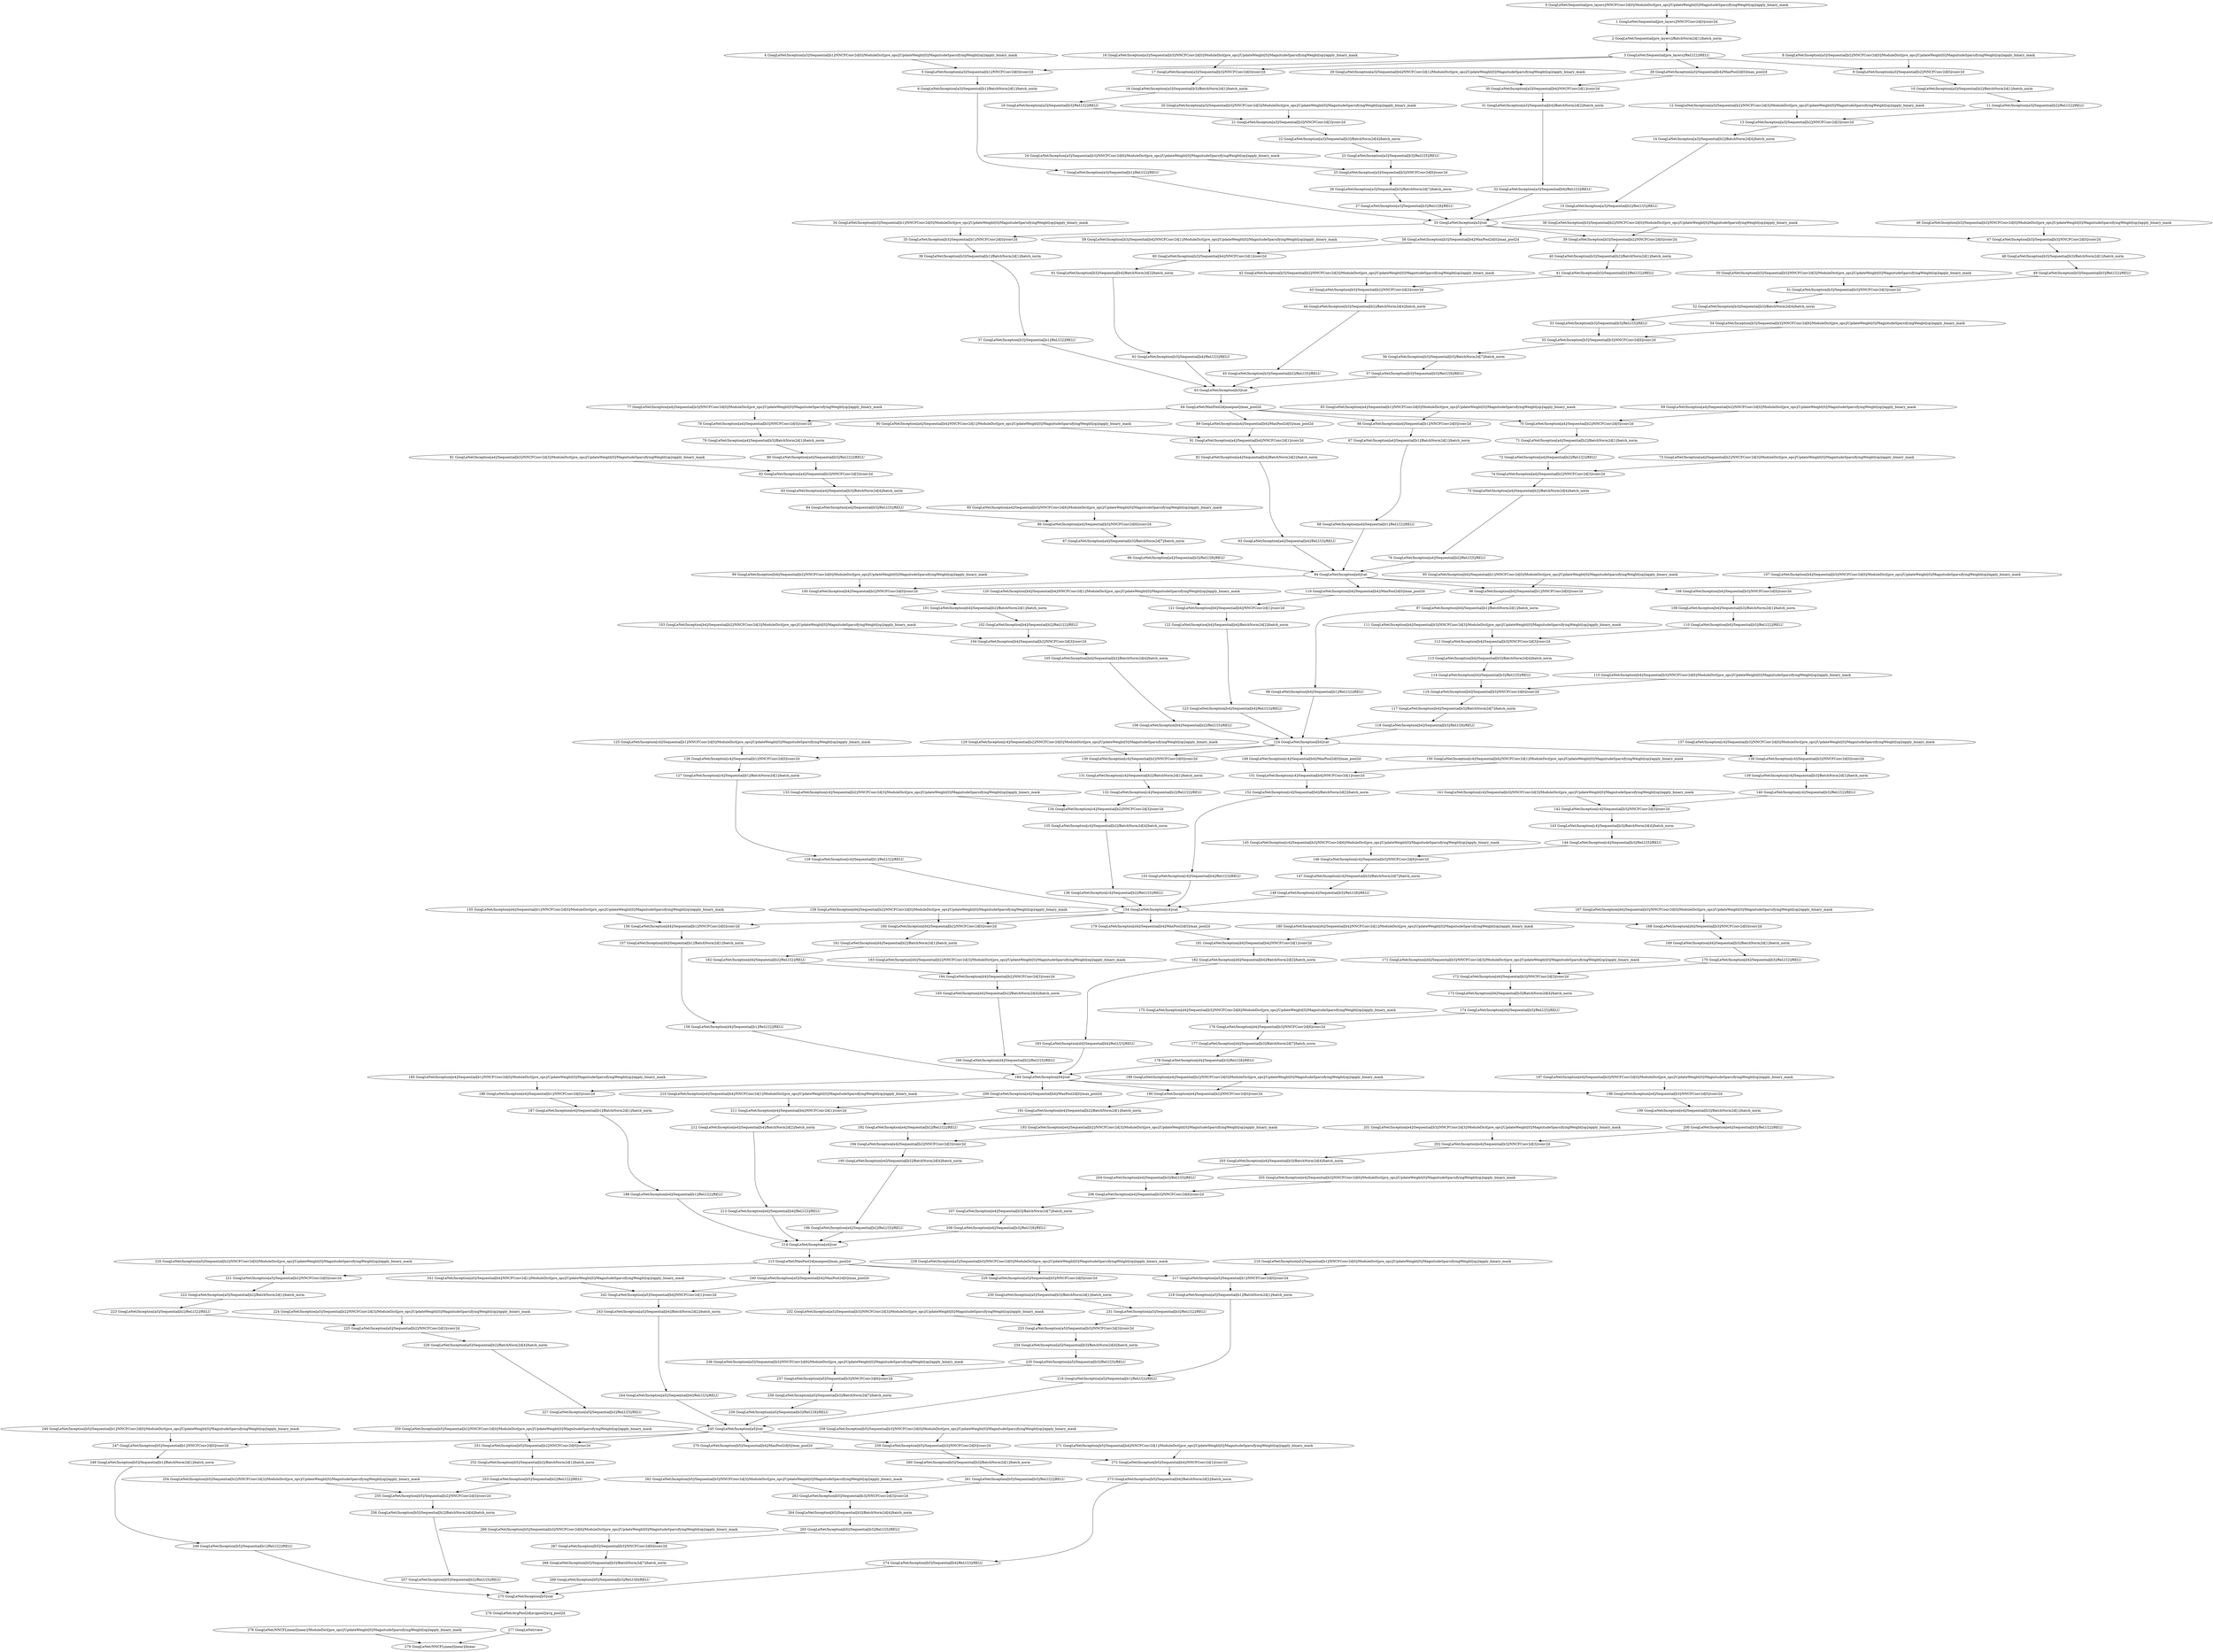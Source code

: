 strict digraph  {
"88 GoogLeNet/Inception[a4]/Sequential[b3]/ReLU[8]/RELU" [id=88, scope="GoogLeNet/Inception[a4]/Sequential[b3]/ReLU[8]", type=RELU];
"158 GoogLeNet/Inception[d4]/Sequential[b1]/ReLU[2]/RELU" [id=158, scope="GoogLeNet/Inception[d4]/Sequential[b1]/ReLU[2]", type=RELU];
"261 GoogLeNet/Inception[b5]/Sequential[b3]/ReLU[2]/RELU" [id=261, scope="GoogLeNet/Inception[b5]/Sequential[b3]/ReLU[2]", type=RELU];
"124 GoogLeNet/Inception[b4]/cat" [id=124, scope="GoogLeNet/Inception[b4]", type=cat];
"118 GoogLeNet/Inception[b4]/Sequential[b3]/ReLU[8]/RELU" [id=118, scope="GoogLeNet/Inception[b4]/Sequential[b3]/ReLU[8]", type=RELU];
"2 GoogLeNet/Sequential[pre_layers]/BatchNorm2d[1]/batch_norm" [id=2, scope="GoogLeNet/Sequential[pre_layers]/BatchNorm2d[1]", type=batch_norm];
"166 GoogLeNet/Inception[d4]/Sequential[b2]/ReLU[5]/RELU" [id=166, scope="GoogLeNet/Inception[d4]/Sequential[b2]/ReLU[5]", type=RELU];
"137 GoogLeNet/Inception[c4]/Sequential[b3]/NNCFConv2d[0]/ModuleDict[pre_ops]/UpdateWeight[0]/MagnitudeSparsifyingWeight[op]/apply_binary_mask" [id=137, scope="GoogLeNet/Inception[c4]/Sequential[b3]/NNCFConv2d[0]/ModuleDict[pre_ops]/UpdateWeight[0]/MagnitudeSparsifyingWeight[op]", type=apply_binary_mask];
"60 GoogLeNet/Inception[b3]/Sequential[b4]/NNCFConv2d[1]/conv2d" [id=60, scope="GoogLeNet/Inception[b3]/Sequential[b4]/NNCFConv2d[1]", type=conv2d];
"33 GoogLeNet/Inception[a3]/cat" [id=33, scope="GoogLeNet/Inception[a3]", type=cat];
"81 GoogLeNet/Inception[a4]/Sequential[b3]/NNCFConv2d[3]/ModuleDict[pre_ops]/UpdateWeight[0]/MagnitudeSparsifyingWeight[op]/apply_binary_mask" [id=81, scope="GoogLeNet/Inception[a4]/Sequential[b3]/NNCFConv2d[3]/ModuleDict[pre_ops]/UpdateWeight[0]/MagnitudeSparsifyingWeight[op]", type=apply_binary_mask];
"18 GoogLeNet/Inception[a3]/Sequential[b3]/BatchNorm2d[1]/batch_norm" [id=18, scope="GoogLeNet/Inception[a3]/Sequential[b3]/BatchNorm2d[1]", type=batch_norm];
"17 GoogLeNet/Inception[a3]/Sequential[b3]/NNCFConv2d[0]/conv2d" [id=17, scope="GoogLeNet/Inception[a3]/Sequential[b3]/NNCFConv2d[0]", type=conv2d];
"108 GoogLeNet/Inception[b4]/Sequential[b3]/NNCFConv2d[0]/conv2d" [id=108, scope="GoogLeNet/Inception[b4]/Sequential[b3]/NNCFConv2d[0]", type=conv2d];
"25 GoogLeNet/Inception[a3]/Sequential[b3]/NNCFConv2d[6]/conv2d" [id=25, scope="GoogLeNet/Inception[a3]/Sequential[b3]/NNCFConv2d[6]", type=conv2d];
"22 GoogLeNet/Inception[a3]/Sequential[b3]/BatchNorm2d[4]/batch_norm" [id=22, scope="GoogLeNet/Inception[a3]/Sequential[b3]/BatchNorm2d[4]", type=batch_norm];
"27 GoogLeNet/Inception[a3]/Sequential[b3]/ReLU[8]/RELU" [id=27, scope="GoogLeNet/Inception[a3]/Sequential[b3]/ReLU[8]", type=RELU];
"182 GoogLeNet/Inception[d4]/Sequential[b4]/BatchNorm2d[2]/batch_norm" [id=182, scope="GoogLeNet/Inception[d4]/Sequential[b4]/BatchNorm2d[2]", type=batch_norm];
"241 GoogLeNet/Inception[a5]/Sequential[b4]/NNCFConv2d[1]/ModuleDict[pre_ops]/UpdateWeight[0]/MagnitudeSparsifyingWeight[op]/apply_binary_mask" [id=241, scope="GoogLeNet/Inception[a5]/Sequential[b4]/NNCFConv2d[1]/ModuleDict[pre_ops]/UpdateWeight[0]/MagnitudeSparsifyingWeight[op]", type=apply_binary_mask];
"113 GoogLeNet/Inception[b4]/Sequential[b3]/BatchNorm2d[4]/batch_norm" [id=113, scope="GoogLeNet/Inception[b4]/Sequential[b3]/BatchNorm2d[4]", type=batch_norm];
"50 GoogLeNet/Inception[b3]/Sequential[b3]/NNCFConv2d[3]/ModuleDict[pre_ops]/UpdateWeight[0]/MagnitudeSparsifyingWeight[op]/apply_binary_mask" [id=50, scope="GoogLeNet/Inception[b3]/Sequential[b3]/NNCFConv2d[3]/ModuleDict[pre_ops]/UpdateWeight[0]/MagnitudeSparsifyingWeight[op]", type=apply_binary_mask];
"217 GoogLeNet/Inception[a5]/Sequential[b1]/NNCFConv2d[0]/conv2d" [id=217, scope="GoogLeNet/Inception[a5]/Sequential[b1]/NNCFConv2d[0]", type=conv2d];
"252 GoogLeNet/Inception[b5]/Sequential[b2]/BatchNorm2d[1]/batch_norm" [id=252, scope="GoogLeNet/Inception[b5]/Sequential[b2]/BatchNorm2d[1]", type=batch_norm];
"223 GoogLeNet/Inception[a5]/Sequential[b2]/ReLU[2]/RELU" [id=223, scope="GoogLeNet/Inception[a5]/Sequential[b2]/ReLU[2]", type=RELU];
"128 GoogLeNet/Inception[c4]/Sequential[b1]/ReLU[2]/RELU" [id=128, scope="GoogLeNet/Inception[c4]/Sequential[b1]/ReLU[2]", type=RELU];
"222 GoogLeNet/Inception[a5]/Sequential[b2]/BatchNorm2d[1]/batch_norm" [id=222, scope="GoogLeNet/Inception[a5]/Sequential[b2]/BatchNorm2d[1]", type=batch_norm];
"106 GoogLeNet/Inception[b4]/Sequential[b2]/ReLU[5]/RELU" [id=106, scope="GoogLeNet/Inception[b4]/Sequential[b2]/ReLU[5]", type=RELU];
"3 GoogLeNet/Sequential[pre_layers]/ReLU[2]/RELU" [id=3, scope="GoogLeNet/Sequential[pre_layers]/ReLU[2]", type=RELU];
"77 GoogLeNet/Inception[a4]/Sequential[b3]/NNCFConv2d[0]/ModuleDict[pre_ops]/UpdateWeight[0]/MagnitudeSparsifyingWeight[op]/apply_binary_mask" [id=77, scope="GoogLeNet/Inception[a4]/Sequential[b3]/NNCFConv2d[0]/ModuleDict[pre_ops]/UpdateWeight[0]/MagnitudeSparsifyingWeight[op]", type=apply_binary_mask];
"31 GoogLeNet/Inception[a3]/Sequential[b4]/BatchNorm2d[2]/batch_norm" [id=31, scope="GoogLeNet/Inception[a3]/Sequential[b4]/BatchNorm2d[2]", type=batch_norm];
"227 GoogLeNet/Inception[a5]/Sequential[b2]/ReLU[5]/RELU" [id=227, scope="GoogLeNet/Inception[a5]/Sequential[b2]/ReLU[5]", type=RELU];
"119 GoogLeNet/Inception[b4]/Sequential[b4]/MaxPool2d[0]/max_pool2d" [id=119, scope="GoogLeNet/Inception[b4]/Sequential[b4]/MaxPool2d[0]", type=max_pool2d];
"206 GoogLeNet/Inception[e4]/Sequential[b3]/NNCFConv2d[6]/conv2d" [id=206, scope="GoogLeNet/Inception[e4]/Sequential[b3]/NNCFConv2d[6]", type=conv2d];
"179 GoogLeNet/Inception[d4]/Sequential[b4]/MaxPool2d[0]/max_pool2d" [id=179, scope="GoogLeNet/Inception[d4]/Sequential[b4]/MaxPool2d[0]", type=max_pool2d];
"185 GoogLeNet/Inception[e4]/Sequential[b1]/NNCFConv2d[0]/ModuleDict[pre_ops]/UpdateWeight[0]/MagnitudeSparsifyingWeight[op]/apply_binary_mask" [id=185, scope="GoogLeNet/Inception[e4]/Sequential[b1]/NNCFConv2d[0]/ModuleDict[pre_ops]/UpdateWeight[0]/MagnitudeSparsifyingWeight[op]", type=apply_binary_mask];
"92 GoogLeNet/Inception[a4]/Sequential[b4]/BatchNorm2d[2]/batch_norm" [id=92, scope="GoogLeNet/Inception[a4]/Sequential[b4]/BatchNorm2d[2]", type=batch_norm];
"238 GoogLeNet/Inception[a5]/Sequential[b3]/BatchNorm2d[7]/batch_norm" [id=238, scope="GoogLeNet/Inception[a5]/Sequential[b3]/BatchNorm2d[7]", type=batch_norm];
"29 GoogLeNet/Inception[a3]/Sequential[b4]/NNCFConv2d[1]/ModuleDict[pre_ops]/UpdateWeight[0]/MagnitudeSparsifyingWeight[op]/apply_binary_mask" [id=29, scope="GoogLeNet/Inception[a3]/Sequential[b4]/NNCFConv2d[1]/ModuleDict[pre_ops]/UpdateWeight[0]/MagnitudeSparsifyingWeight[op]", type=apply_binary_mask];
"156 GoogLeNet/Inception[d4]/Sequential[b1]/NNCFConv2d[0]/conv2d" [id=156, scope="GoogLeNet/Inception[d4]/Sequential[b1]/NNCFConv2d[0]", type=conv2d];
"111 GoogLeNet/Inception[b4]/Sequential[b3]/NNCFConv2d[3]/ModuleDict[pre_ops]/UpdateWeight[0]/MagnitudeSparsifyingWeight[op]/apply_binary_mask" [id=111, scope="GoogLeNet/Inception[b4]/Sequential[b3]/NNCFConv2d[3]/ModuleDict[pre_ops]/UpdateWeight[0]/MagnitudeSparsifyingWeight[op]", type=apply_binary_mask];
"216 GoogLeNet/Inception[a5]/Sequential[b1]/NNCFConv2d[0]/ModuleDict[pre_ops]/UpdateWeight[0]/MagnitudeSparsifyingWeight[op]/apply_binary_mask" [id=216, scope="GoogLeNet/Inception[a5]/Sequential[b1]/NNCFConv2d[0]/ModuleDict[pre_ops]/UpdateWeight[0]/MagnitudeSparsifyingWeight[op]", type=apply_binary_mask];
"115 GoogLeNet/Inception[b4]/Sequential[b3]/NNCFConv2d[6]/ModuleDict[pre_ops]/UpdateWeight[0]/MagnitudeSparsifyingWeight[op]/apply_binary_mask" [id=115, scope="GoogLeNet/Inception[b4]/Sequential[b3]/NNCFConv2d[6]/ModuleDict[pre_ops]/UpdateWeight[0]/MagnitudeSparsifyingWeight[op]", type=apply_binary_mask];
"65 GoogLeNet/Inception[a4]/Sequential[b1]/NNCFConv2d[0]/ModuleDict[pre_ops]/UpdateWeight[0]/MagnitudeSparsifyingWeight[op]/apply_binary_mask" [id=65, scope="GoogLeNet/Inception[a4]/Sequential[b1]/NNCFConv2d[0]/ModuleDict[pre_ops]/UpdateWeight[0]/MagnitudeSparsifyingWeight[op]", type=apply_binary_mask];
"46 GoogLeNet/Inception[b3]/Sequential[b3]/NNCFConv2d[0]/ModuleDict[pre_ops]/UpdateWeight[0]/MagnitudeSparsifyingWeight[op]/apply_binary_mask" [id=46, scope="GoogLeNet/Inception[b3]/Sequential[b3]/NNCFConv2d[0]/ModuleDict[pre_ops]/UpdateWeight[0]/MagnitudeSparsifyingWeight[op]", type=apply_binary_mask];
"43 GoogLeNet/Inception[b3]/Sequential[b2]/NNCFConv2d[3]/conv2d" [id=43, scope="GoogLeNet/Inception[b3]/Sequential[b2]/NNCFConv2d[3]", type=conv2d];
"192 GoogLeNet/Inception[e4]/Sequential[b2]/ReLU[2]/RELU" [id=192, scope="GoogLeNet/Inception[e4]/Sequential[b2]/ReLU[2]", type=RELU];
"15 GoogLeNet/Inception[a3]/Sequential[b2]/ReLU[5]/RELU" [id=15, scope="GoogLeNet/Inception[a3]/Sequential[b2]/ReLU[5]", type=RELU];
"153 GoogLeNet/Inception[c4]/Sequential[b4]/ReLU[3]/RELU" [id=153, scope="GoogLeNet/Inception[c4]/Sequential[b4]/ReLU[3]", type=RELU];
"277 GoogLeNet/view" [id=277, scope=GoogLeNet, type=view];
"149 GoogLeNet/Inception[c4]/Sequential[b4]/MaxPool2d[0]/max_pool2d" [id=149, scope="GoogLeNet/Inception[c4]/Sequential[b4]/MaxPool2d[0]", type=max_pool2d];
"151 GoogLeNet/Inception[c4]/Sequential[b4]/NNCFConv2d[1]/conv2d" [id=151, scope="GoogLeNet/Inception[c4]/Sequential[b4]/NNCFConv2d[1]", type=conv2d];
"203 GoogLeNet/Inception[e4]/Sequential[b3]/BatchNorm2d[4]/batch_norm" [id=203, scope="GoogLeNet/Inception[e4]/Sequential[b3]/BatchNorm2d[4]", type=batch_norm];
"270 GoogLeNet/Inception[b5]/Sequential[b4]/MaxPool2d[0]/max_pool2d" [id=270, scope="GoogLeNet/Inception[b5]/Sequential[b4]/MaxPool2d[0]", type=max_pool2d];
"78 GoogLeNet/Inception[a4]/Sequential[b3]/NNCFConv2d[0]/conv2d" [id=78, scope="GoogLeNet/Inception[a4]/Sequential[b3]/NNCFConv2d[0]", type=conv2d];
"254 GoogLeNet/Inception[b5]/Sequential[b2]/NNCFConv2d[3]/ModuleDict[pre_ops]/UpdateWeight[0]/MagnitudeSparsifyingWeight[op]/apply_binary_mask" [id=254, scope="GoogLeNet/Inception[b5]/Sequential[b2]/NNCFConv2d[3]/ModuleDict[pre_ops]/UpdateWeight[0]/MagnitudeSparsifyingWeight[op]", type=apply_binary_mask];
"109 GoogLeNet/Inception[b4]/Sequential[b3]/BatchNorm2d[1]/batch_norm" [id=109, scope="GoogLeNet/Inception[b4]/Sequential[b3]/BatchNorm2d[1]", type=batch_norm];
"107 GoogLeNet/Inception[b4]/Sequential[b3]/NNCFConv2d[0]/ModuleDict[pre_ops]/UpdateWeight[0]/MagnitudeSparsifyingWeight[op]/apply_binary_mask" [id=107, scope="GoogLeNet/Inception[b4]/Sequential[b3]/NNCFConv2d[0]/ModuleDict[pre_ops]/UpdateWeight[0]/MagnitudeSparsifyingWeight[op]", type=apply_binary_mask];
"94 GoogLeNet/Inception[a4]/cat" [id=94, scope="GoogLeNet/Inception[a4]", type=cat];
"24 GoogLeNet/Inception[a3]/Sequential[b3]/NNCFConv2d[6]/ModuleDict[pre_ops]/UpdateWeight[0]/MagnitudeSparsifyingWeight[op]/apply_binary_mask" [id=24, scope="GoogLeNet/Inception[a3]/Sequential[b3]/NNCFConv2d[6]/ModuleDict[pre_ops]/UpdateWeight[0]/MagnitudeSparsifyingWeight[op]", type=apply_binary_mask];
"1 GoogLeNet/Sequential[pre_layers]/NNCFConv2d[0]/conv2d" [id=1, scope="GoogLeNet/Sequential[pre_layers]/NNCFConv2d[0]", type=conv2d];
"205 GoogLeNet/Inception[e4]/Sequential[b3]/NNCFConv2d[6]/ModuleDict[pre_ops]/UpdateWeight[0]/MagnitudeSparsifyingWeight[op]/apply_binary_mask" [id=205, scope="GoogLeNet/Inception[e4]/Sequential[b3]/NNCFConv2d[6]/ModuleDict[pre_ops]/UpdateWeight[0]/MagnitudeSparsifyingWeight[op]", type=apply_binary_mask];
"84 GoogLeNet/Inception[a4]/Sequential[b3]/ReLU[5]/RELU" [id=84, scope="GoogLeNet/Inception[a4]/Sequential[b3]/ReLU[5]", type=RELU];
"184 GoogLeNet/Inception[d4]/cat" [id=184, scope="GoogLeNet/Inception[d4]", type=cat];
"83 GoogLeNet/Inception[a4]/Sequential[b3]/BatchNorm2d[4]/batch_norm" [id=83, scope="GoogLeNet/Inception[a4]/Sequential[b3]/BatchNorm2d[4]", type=batch_norm];
"256 GoogLeNet/Inception[b5]/Sequential[b2]/BatchNorm2d[4]/batch_norm" [id=256, scope="GoogLeNet/Inception[b5]/Sequential[b2]/BatchNorm2d[4]", type=batch_norm];
"64 GoogLeNet/MaxPool2d[maxpool]/max_pool2d" [id=64, scope="GoogLeNet/MaxPool2d[maxpool]", type=max_pool2d];
"62 GoogLeNet/Inception[b3]/Sequential[b4]/ReLU[3]/RELU" [id=62, scope="GoogLeNet/Inception[b3]/Sequential[b4]/ReLU[3]", type=RELU];
"138 GoogLeNet/Inception[c4]/Sequential[b3]/NNCFConv2d[0]/conv2d" [id=138, scope="GoogLeNet/Inception[c4]/Sequential[b3]/NNCFConv2d[0]", type=conv2d];
"191 GoogLeNet/Inception[e4]/Sequential[b2]/BatchNorm2d[1]/batch_norm" [id=191, scope="GoogLeNet/Inception[e4]/Sequential[b2]/BatchNorm2d[1]", type=batch_norm];
"101 GoogLeNet/Inception[b4]/Sequential[b2]/BatchNorm2d[1]/batch_norm" [id=101, scope="GoogLeNet/Inception[b4]/Sequential[b2]/BatchNorm2d[1]", type=batch_norm];
"117 GoogLeNet/Inception[b4]/Sequential[b3]/BatchNorm2d[7]/batch_norm" [id=117, scope="GoogLeNet/Inception[b4]/Sequential[b3]/BatchNorm2d[7]", type=batch_norm];
"255 GoogLeNet/Inception[b5]/Sequential[b2]/NNCFConv2d[3]/conv2d" [id=255, scope="GoogLeNet/Inception[b5]/Sequential[b2]/NNCFConv2d[3]", type=conv2d];
"225 GoogLeNet/Inception[a5]/Sequential[b2]/NNCFConv2d[3]/conv2d" [id=225, scope="GoogLeNet/Inception[a5]/Sequential[b2]/NNCFConv2d[3]", type=conv2d];
"10 GoogLeNet/Inception[a3]/Sequential[b2]/BatchNorm2d[1]/batch_norm" [id=10, scope="GoogLeNet/Inception[a3]/Sequential[b2]/BatchNorm2d[1]", type=batch_norm];
"248 GoogLeNet/Inception[b5]/Sequential[b1]/BatchNorm2d[1]/batch_norm" [id=248, scope="GoogLeNet/Inception[b5]/Sequential[b1]/BatchNorm2d[1]", type=batch_norm];
"37 GoogLeNet/Inception[b3]/Sequential[b1]/ReLU[2]/RELU" [id=37, scope="GoogLeNet/Inception[b3]/Sequential[b1]/ReLU[2]", type=RELU];
"87 GoogLeNet/Inception[a4]/Sequential[b3]/BatchNorm2d[7]/batch_norm" [id=87, scope="GoogLeNet/Inception[a4]/Sequential[b3]/BatchNorm2d[7]", type=batch_norm];
"249 GoogLeNet/Inception[b5]/Sequential[b1]/ReLU[2]/RELU" [id=249, scope="GoogLeNet/Inception[b5]/Sequential[b1]/ReLU[2]", type=RELU];
"20 GoogLeNet/Inception[a3]/Sequential[b3]/NNCFConv2d[3]/ModuleDict[pre_ops]/UpdateWeight[0]/MagnitudeSparsifyingWeight[op]/apply_binary_mask" [id=20, scope="GoogLeNet/Inception[a3]/Sequential[b3]/NNCFConv2d[3]/ModuleDict[pre_ops]/UpdateWeight[0]/MagnitudeSparsifyingWeight[op]", type=apply_binary_mask];
"120 GoogLeNet/Inception[b4]/Sequential[b4]/NNCFConv2d[1]/ModuleDict[pre_ops]/UpdateWeight[0]/MagnitudeSparsifyingWeight[op]/apply_binary_mask" [id=120, scope="GoogLeNet/Inception[b4]/Sequential[b4]/NNCFConv2d[1]/ModuleDict[pre_ops]/UpdateWeight[0]/MagnitudeSparsifyingWeight[op]", type=apply_binary_mask];
"178 GoogLeNet/Inception[d4]/Sequential[b3]/ReLU[8]/RELU" [id=178, scope="GoogLeNet/Inception[d4]/Sequential[b3]/ReLU[8]", type=RELU];
"208 GoogLeNet/Inception[e4]/Sequential[b3]/ReLU[8]/RELU" [id=208, scope="GoogLeNet/Inception[e4]/Sequential[b3]/ReLU[8]", type=RELU];
"198 GoogLeNet/Inception[e4]/Sequential[b3]/NNCFConv2d[0]/conv2d" [id=198, scope="GoogLeNet/Inception[e4]/Sequential[b3]/NNCFConv2d[0]", type=conv2d];
"146 GoogLeNet/Inception[c4]/Sequential[b3]/NNCFConv2d[6]/conv2d" [id=146, scope="GoogLeNet/Inception[c4]/Sequential[b3]/NNCFConv2d[6]", type=conv2d];
"159 GoogLeNet/Inception[d4]/Sequential[b2]/NNCFConv2d[0]/ModuleDict[pre_ops]/UpdateWeight[0]/MagnitudeSparsifyingWeight[op]/apply_binary_mask" [id=159, scope="GoogLeNet/Inception[d4]/Sequential[b2]/NNCFConv2d[0]/ModuleDict[pre_ops]/UpdateWeight[0]/MagnitudeSparsifyingWeight[op]", type=apply_binary_mask];
"197 GoogLeNet/Inception[e4]/Sequential[b3]/NNCFConv2d[0]/ModuleDict[pre_ops]/UpdateWeight[0]/MagnitudeSparsifyingWeight[op]/apply_binary_mask" [id=197, scope="GoogLeNet/Inception[e4]/Sequential[b3]/NNCFConv2d[0]/ModuleDict[pre_ops]/UpdateWeight[0]/MagnitudeSparsifyingWeight[op]", type=apply_binary_mask];
"258 GoogLeNet/Inception[b5]/Sequential[b3]/NNCFConv2d[0]/ModuleDict[pre_ops]/UpdateWeight[0]/MagnitudeSparsifyingWeight[op]/apply_binary_mask" [id=258, scope="GoogLeNet/Inception[b5]/Sequential[b3]/NNCFConv2d[0]/ModuleDict[pre_ops]/UpdateWeight[0]/MagnitudeSparsifyingWeight[op]", type=apply_binary_mask];
"114 GoogLeNet/Inception[b4]/Sequential[b3]/ReLU[5]/RELU" [id=114, scope="GoogLeNet/Inception[b4]/Sequential[b3]/ReLU[5]", type=RELU];
"48 GoogLeNet/Inception[b3]/Sequential[b3]/BatchNorm2d[1]/batch_norm" [id=48, scope="GoogLeNet/Inception[b3]/Sequential[b3]/BatchNorm2d[1]", type=batch_norm];
"112 GoogLeNet/Inception[b4]/Sequential[b3]/NNCFConv2d[3]/conv2d" [id=112, scope="GoogLeNet/Inception[b4]/Sequential[b3]/NNCFConv2d[3]", type=conv2d];
"90 GoogLeNet/Inception[a4]/Sequential[b4]/NNCFConv2d[1]/ModuleDict[pre_ops]/UpdateWeight[0]/MagnitudeSparsifyingWeight[op]/apply_binary_mask" [id=90, scope="GoogLeNet/Inception[a4]/Sequential[b4]/NNCFConv2d[1]/ModuleDict[pre_ops]/UpdateWeight[0]/MagnitudeSparsifyingWeight[op]", type=apply_binary_mask];
"271 GoogLeNet/Inception[b5]/Sequential[b4]/NNCFConv2d[1]/ModuleDict[pre_ops]/UpdateWeight[0]/MagnitudeSparsifyingWeight[op]/apply_binary_mask" [id=271, scope="GoogLeNet/Inception[b5]/Sequential[b4]/NNCFConv2d[1]/ModuleDict[pre_ops]/UpdateWeight[0]/MagnitudeSparsifyingWeight[op]", type=apply_binary_mask];
"57 GoogLeNet/Inception[b3]/Sequential[b3]/ReLU[8]/RELU" [id=57, scope="GoogLeNet/Inception[b3]/Sequential[b3]/ReLU[8]", type=RELU];
"0 GoogLeNet/Sequential[pre_layers]/NNCFConv2d[0]/ModuleDict[pre_ops]/UpdateWeight[0]/MagnitudeSparsifyingWeight[op]/apply_binary_mask" [id=0, scope="GoogLeNet/Sequential[pre_layers]/NNCFConv2d[0]/ModuleDict[pre_ops]/UpdateWeight[0]/MagnitudeSparsifyingWeight[op]", type=apply_binary_mask];
"234 GoogLeNet/Inception[a5]/Sequential[b3]/BatchNorm2d[4]/batch_norm" [id=234, scope="GoogLeNet/Inception[a5]/Sequential[b3]/BatchNorm2d[4]", type=batch_norm];
"16 GoogLeNet/Inception[a3]/Sequential[b3]/NNCFConv2d[0]/ModuleDict[pre_ops]/UpdateWeight[0]/MagnitudeSparsifyingWeight[op]/apply_binary_mask" [id=16, scope="GoogLeNet/Inception[a3]/Sequential[b3]/NNCFConv2d[0]/ModuleDict[pre_ops]/UpdateWeight[0]/MagnitudeSparsifyingWeight[op]", type=apply_binary_mask];
"130 GoogLeNet/Inception[c4]/Sequential[b2]/NNCFConv2d[0]/conv2d" [id=130, scope="GoogLeNet/Inception[c4]/Sequential[b2]/NNCFConv2d[0]", type=conv2d];
"103 GoogLeNet/Inception[b4]/Sequential[b2]/NNCFConv2d[3]/ModuleDict[pre_ops]/UpdateWeight[0]/MagnitudeSparsifyingWeight[op]/apply_binary_mask" [id=103, scope="GoogLeNet/Inception[b4]/Sequential[b2]/NNCFConv2d[3]/ModuleDict[pre_ops]/UpdateWeight[0]/MagnitudeSparsifyingWeight[op]", type=apply_binary_mask];
"91 GoogLeNet/Inception[a4]/Sequential[b4]/NNCFConv2d[1]/conv2d" [id=91, scope="GoogLeNet/Inception[a4]/Sequential[b4]/NNCFConv2d[1]", type=conv2d];
"76 GoogLeNet/Inception[a4]/Sequential[b2]/ReLU[5]/RELU" [id=76, scope="GoogLeNet/Inception[a4]/Sequential[b2]/ReLU[5]", type=RELU];
"13 GoogLeNet/Inception[a3]/Sequential[b2]/NNCFConv2d[3]/conv2d" [id=13, scope="GoogLeNet/Inception[a3]/Sequential[b2]/NNCFConv2d[3]", type=conv2d];
"133 GoogLeNet/Inception[c4]/Sequential[b2]/NNCFConv2d[3]/ModuleDict[pre_ops]/UpdateWeight[0]/MagnitudeSparsifyingWeight[op]/apply_binary_mask" [id=133, scope="GoogLeNet/Inception[c4]/Sequential[b2]/NNCFConv2d[3]/ModuleDict[pre_ops]/UpdateWeight[0]/MagnitudeSparsifyingWeight[op]", type=apply_binary_mask];
"213 GoogLeNet/Inception[e4]/Sequential[b4]/ReLU[3]/RELU" [id=213, scope="GoogLeNet/Inception[e4]/Sequential[b4]/ReLU[3]", type=RELU];
"44 GoogLeNet/Inception[b3]/Sequential[b2]/BatchNorm2d[4]/batch_norm" [id=44, scope="GoogLeNet/Inception[b3]/Sequential[b2]/BatchNorm2d[4]", type=batch_norm];
"125 GoogLeNet/Inception[c4]/Sequential[b1]/NNCFConv2d[0]/ModuleDict[pre_ops]/UpdateWeight[0]/MagnitudeSparsifyingWeight[op]/apply_binary_mask" [id=125, scope="GoogLeNet/Inception[c4]/Sequential[b1]/NNCFConv2d[0]/ModuleDict[pre_ops]/UpdateWeight[0]/MagnitudeSparsifyingWeight[op]", type=apply_binary_mask];
"139 GoogLeNet/Inception[c4]/Sequential[b3]/BatchNorm2d[1]/batch_norm" [id=139, scope="GoogLeNet/Inception[c4]/Sequential[b3]/BatchNorm2d[1]", type=batch_norm];
"135 GoogLeNet/Inception[c4]/Sequential[b2]/BatchNorm2d[4]/batch_norm" [id=135, scope="GoogLeNet/Inception[c4]/Sequential[b2]/BatchNorm2d[4]", type=batch_norm];
"212 GoogLeNet/Inception[e4]/Sequential[b4]/BatchNorm2d[2]/batch_norm" [id=212, scope="GoogLeNet/Inception[e4]/Sequential[b4]/BatchNorm2d[2]", type=batch_norm];
"232 GoogLeNet/Inception[a5]/Sequential[b3]/NNCFConv2d[3]/ModuleDict[pre_ops]/UpdateWeight[0]/MagnitudeSparsifyingWeight[op]/apply_binary_mask" [id=232, scope="GoogLeNet/Inception[a5]/Sequential[b3]/NNCFConv2d[3]/ModuleDict[pre_ops]/UpdateWeight[0]/MagnitudeSparsifyingWeight[op]", type=apply_binary_mask];
"63 GoogLeNet/Inception[b3]/cat" [id=63, scope="GoogLeNet/Inception[b3]", type=cat];
"40 GoogLeNet/Inception[b3]/Sequential[b2]/BatchNorm2d[1]/batch_norm" [id=40, scope="GoogLeNet/Inception[b3]/Sequential[b2]/BatchNorm2d[1]", type=batch_norm];
"154 GoogLeNet/Inception[c4]/cat" [id=154, scope="GoogLeNet/Inception[c4]", type=cat];
"69 GoogLeNet/Inception[a4]/Sequential[b2]/NNCFConv2d[0]/ModuleDict[pre_ops]/UpdateWeight[0]/MagnitudeSparsifyingWeight[op]/apply_binary_mask" [id=69, scope="GoogLeNet/Inception[a4]/Sequential[b2]/NNCFConv2d[0]/ModuleDict[pre_ops]/UpdateWeight[0]/MagnitudeSparsifyingWeight[op]", type=apply_binary_mask];
"190 GoogLeNet/Inception[e4]/Sequential[b2]/NNCFConv2d[0]/conv2d" [id=190, scope="GoogLeNet/Inception[e4]/Sequential[b2]/NNCFConv2d[0]", type=conv2d];
"141 GoogLeNet/Inception[c4]/Sequential[b3]/NNCFConv2d[3]/ModuleDict[pre_ops]/UpdateWeight[0]/MagnitudeSparsifyingWeight[op]/apply_binary_mask" [id=141, scope="GoogLeNet/Inception[c4]/Sequential[b3]/NNCFConv2d[3]/ModuleDict[pre_ops]/UpdateWeight[0]/MagnitudeSparsifyingWeight[op]", type=apply_binary_mask];
"219 GoogLeNet/Inception[a5]/Sequential[b1]/ReLU[2]/RELU" [id=219, scope="GoogLeNet/Inception[a5]/Sequential[b1]/ReLU[2]", type=RELU];
"131 GoogLeNet/Inception[c4]/Sequential[b2]/BatchNorm2d[1]/batch_norm" [id=131, scope="GoogLeNet/Inception[c4]/Sequential[b2]/BatchNorm2d[1]", type=batch_norm];
"102 GoogLeNet/Inception[b4]/Sequential[b2]/ReLU[2]/RELU" [id=102, scope="GoogLeNet/Inception[b4]/Sequential[b2]/ReLU[2]", type=RELU];
"211 GoogLeNet/Inception[e4]/Sequential[b4]/NNCFConv2d[1]/conv2d" [id=211, scope="GoogLeNet/Inception[e4]/Sequential[b4]/NNCFConv2d[1]", type=conv2d];
"278 GoogLeNet/NNCFLinear[linear]/ModuleDict[pre_ops]/UpdateWeight[0]/MagnitudeSparsifyingWeight[op]/apply_binary_mask" [id=278, scope="GoogLeNet/NNCFLinear[linear]/ModuleDict[pre_ops]/UpdateWeight[0]/MagnitudeSparsifyingWeight[op]", type=apply_binary_mask];
"93 GoogLeNet/Inception[a4]/Sequential[b4]/ReLU[3]/RELU" [id=93, scope="GoogLeNet/Inception[a4]/Sequential[b4]/ReLU[3]", type=RELU];
"218 GoogLeNet/Inception[a5]/Sequential[b1]/BatchNorm2d[1]/batch_norm" [id=218, scope="GoogLeNet/Inception[a5]/Sequential[b1]/BatchNorm2d[1]", type=batch_norm];
"100 GoogLeNet/Inception[b4]/Sequential[b2]/NNCFConv2d[0]/conv2d" [id=100, scope="GoogLeNet/Inception[b4]/Sequential[b2]/NNCFConv2d[0]", type=conv2d];
"165 GoogLeNet/Inception[d4]/Sequential[b2]/BatchNorm2d[4]/batch_norm" [id=165, scope="GoogLeNet/Inception[d4]/Sequential[b2]/BatchNorm2d[4]", type=batch_norm];
"257 GoogLeNet/Inception[b5]/Sequential[b2]/ReLU[5]/RELU" [id=257, scope="GoogLeNet/Inception[b5]/Sequential[b2]/ReLU[5]", type=RELU];
"71 GoogLeNet/Inception[a4]/Sequential[b2]/BatchNorm2d[1]/batch_norm" [id=71, scope="GoogLeNet/Inception[a4]/Sequential[b2]/BatchNorm2d[1]", type=batch_norm];
"268 GoogLeNet/Inception[b5]/Sequential[b3]/BatchNorm2d[7]/batch_norm" [id=268, scope="GoogLeNet/Inception[b5]/Sequential[b3]/BatchNorm2d[7]", type=batch_norm];
"85 GoogLeNet/Inception[a4]/Sequential[b3]/NNCFConv2d[6]/ModuleDict[pre_ops]/UpdateWeight[0]/MagnitudeSparsifyingWeight[op]/apply_binary_mask" [id=85, scope="GoogLeNet/Inception[a4]/Sequential[b3]/NNCFConv2d[6]/ModuleDict[pre_ops]/UpdateWeight[0]/MagnitudeSparsifyingWeight[op]", type=apply_binary_mask];
"259 GoogLeNet/Inception[b5]/Sequential[b3]/NNCFConv2d[0]/conv2d" [id=259, scope="GoogLeNet/Inception[b5]/Sequential[b3]/NNCFConv2d[0]", type=conv2d];
"181 GoogLeNet/Inception[d4]/Sequential[b4]/NNCFConv2d[1]/conv2d" [id=181, scope="GoogLeNet/Inception[d4]/Sequential[b4]/NNCFConv2d[1]", type=conv2d];
"129 GoogLeNet/Inception[c4]/Sequential[b2]/NNCFConv2d[0]/ModuleDict[pre_ops]/UpdateWeight[0]/MagnitudeSparsifyingWeight[op]/apply_binary_mask" [id=129, scope="GoogLeNet/Inception[c4]/Sequential[b2]/NNCFConv2d[0]/ModuleDict[pre_ops]/UpdateWeight[0]/MagnitudeSparsifyingWeight[op]", type=apply_binary_mask];
"233 GoogLeNet/Inception[a5]/Sequential[b3]/NNCFConv2d[3]/conv2d" [id=233, scope="GoogLeNet/Inception[a5]/Sequential[b3]/NNCFConv2d[3]", type=conv2d];
"5 GoogLeNet/Inception[a3]/Sequential[b1]/NNCFConv2d[0]/conv2d" [id=5, scope="GoogLeNet/Inception[a3]/Sequential[b1]/NNCFConv2d[0]", type=conv2d];
"35 GoogLeNet/Inception[b3]/Sequential[b1]/NNCFConv2d[0]/conv2d" [id=35, scope="GoogLeNet/Inception[b3]/Sequential[b1]/NNCFConv2d[0]", type=conv2d];
"136 GoogLeNet/Inception[c4]/Sequential[b2]/ReLU[5]/RELU" [id=136, scope="GoogLeNet/Inception[c4]/Sequential[b2]/ReLU[5]", type=RELU];
"116 GoogLeNet/Inception[b4]/Sequential[b3]/NNCFConv2d[6]/conv2d" [id=116, scope="GoogLeNet/Inception[b4]/Sequential[b3]/NNCFConv2d[6]", type=conv2d];
"177 GoogLeNet/Inception[d4]/Sequential[b3]/BatchNorm2d[7]/batch_norm" [id=177, scope="GoogLeNet/Inception[d4]/Sequential[b3]/BatchNorm2d[7]", type=batch_norm];
"38 GoogLeNet/Inception[b3]/Sequential[b2]/NNCFConv2d[0]/ModuleDict[pre_ops]/UpdateWeight[0]/MagnitudeSparsifyingWeight[op]/apply_binary_mask" [id=38, scope="GoogLeNet/Inception[b3]/Sequential[b2]/NNCFConv2d[0]/ModuleDict[pre_ops]/UpdateWeight[0]/MagnitudeSparsifyingWeight[op]", type=apply_binary_mask];
"267 GoogLeNet/Inception[b5]/Sequential[b3]/NNCFConv2d[6]/conv2d" [id=267, scope="GoogLeNet/Inception[b5]/Sequential[b3]/NNCFConv2d[6]", type=conv2d];
"54 GoogLeNet/Inception[b3]/Sequential[b3]/NNCFConv2d[6]/ModuleDict[pre_ops]/UpdateWeight[0]/MagnitudeSparsifyingWeight[op]/apply_binary_mask" [id=54, scope="GoogLeNet/Inception[b3]/Sequential[b3]/NNCFConv2d[6]/ModuleDict[pre_ops]/UpdateWeight[0]/MagnitudeSparsifyingWeight[op]", type=apply_binary_mask];
"145 GoogLeNet/Inception[c4]/Sequential[b3]/NNCFConv2d[6]/ModuleDict[pre_ops]/UpdateWeight[0]/MagnitudeSparsifyingWeight[op]/apply_binary_mask" [id=145, scope="GoogLeNet/Inception[c4]/Sequential[b3]/NNCFConv2d[6]/ModuleDict[pre_ops]/UpdateWeight[0]/MagnitudeSparsifyingWeight[op]", type=apply_binary_mask];
"55 GoogLeNet/Inception[b3]/Sequential[b3]/NNCFConv2d[6]/conv2d" [id=55, scope="GoogLeNet/Inception[b3]/Sequential[b3]/NNCFConv2d[6]", type=conv2d];
"274 GoogLeNet/Inception[b5]/Sequential[b4]/ReLU[3]/RELU" [id=274, scope="GoogLeNet/Inception[b5]/Sequential[b4]/ReLU[3]", type=RELU];
"164 GoogLeNet/Inception[d4]/Sequential[b2]/NNCFConv2d[3]/conv2d" [id=164, scope="GoogLeNet/Inception[d4]/Sequential[b2]/NNCFConv2d[3]", type=conv2d];
"172 GoogLeNet/Inception[d4]/Sequential[b3]/NNCFConv2d[3]/conv2d" [id=172, scope="GoogLeNet/Inception[d4]/Sequential[b3]/NNCFConv2d[3]", type=conv2d];
"215 GoogLeNet/MaxPool2d[maxpool]/max_pool2d" [id=215, scope="GoogLeNet/MaxPool2d[maxpool]", type=max_pool2d];
"28 GoogLeNet/Inception[a3]/Sequential[b4]/MaxPool2d[0]/max_pool2d" [id=28, scope="GoogLeNet/Inception[a3]/Sequential[b4]/MaxPool2d[0]", type=max_pool2d];
"194 GoogLeNet/Inception[e4]/Sequential[b2]/NNCFConv2d[3]/conv2d" [id=194, scope="GoogLeNet/Inception[e4]/Sequential[b2]/NNCFConv2d[3]", type=conv2d];
"143 GoogLeNet/Inception[c4]/Sequential[b3]/BatchNorm2d[4]/batch_norm" [id=143, scope="GoogLeNet/Inception[c4]/Sequential[b3]/BatchNorm2d[4]", type=batch_norm];
"171 GoogLeNet/Inception[d4]/Sequential[b3]/NNCFConv2d[3]/ModuleDict[pre_ops]/UpdateWeight[0]/MagnitudeSparsifyingWeight[op]/apply_binary_mask" [id=171, scope="GoogLeNet/Inception[d4]/Sequential[b3]/NNCFConv2d[3]/ModuleDict[pre_ops]/UpdateWeight[0]/MagnitudeSparsifyingWeight[op]", type=apply_binary_mask];
"189 GoogLeNet/Inception[e4]/Sequential[b2]/NNCFConv2d[0]/ModuleDict[pre_ops]/UpdateWeight[0]/MagnitudeSparsifyingWeight[op]/apply_binary_mask" [id=189, scope="GoogLeNet/Inception[e4]/Sequential[b2]/NNCFConv2d[0]/ModuleDict[pre_ops]/UpdateWeight[0]/MagnitudeSparsifyingWeight[op]", type=apply_binary_mask];
"95 GoogLeNet/Inception[b4]/Sequential[b1]/NNCFConv2d[0]/ModuleDict[pre_ops]/UpdateWeight[0]/MagnitudeSparsifyingWeight[op]/apply_binary_mask" [id=95, scope="GoogLeNet/Inception[b4]/Sequential[b1]/NNCFConv2d[0]/ModuleDict[pre_ops]/UpdateWeight[0]/MagnitudeSparsifyingWeight[op]", type=apply_binary_mask];
"36 GoogLeNet/Inception[b3]/Sequential[b1]/BatchNorm2d[1]/batch_norm" [id=36, scope="GoogLeNet/Inception[b3]/Sequential[b1]/BatchNorm2d[1]", type=batch_norm];
"19 GoogLeNet/Inception[a3]/Sequential[b3]/ReLU[2]/RELU" [id=19, scope="GoogLeNet/Inception[a3]/Sequential[b3]/ReLU[2]", type=RELU];
"204 GoogLeNet/Inception[e4]/Sequential[b3]/ReLU[5]/RELU" [id=204, scope="GoogLeNet/Inception[e4]/Sequential[b3]/ReLU[5]", type=RELU];
"23 GoogLeNet/Inception[a3]/Sequential[b3]/ReLU[5]/RELU" [id=23, scope="GoogLeNet/Inception[a3]/Sequential[b3]/ReLU[5]", type=RELU];
"188 GoogLeNet/Inception[e4]/Sequential[b1]/ReLU[2]/RELU" [id=188, scope="GoogLeNet/Inception[e4]/Sequential[b1]/ReLU[2]", type=RELU];
"123 GoogLeNet/Inception[b4]/Sequential[b4]/ReLU[3]/RELU" [id=123, scope="GoogLeNet/Inception[b4]/Sequential[b4]/ReLU[3]", type=RELU];
"220 GoogLeNet/Inception[a5]/Sequential[b2]/NNCFConv2d[0]/ModuleDict[pre_ops]/UpdateWeight[0]/MagnitudeSparsifyingWeight[op]/apply_binary_mask" [id=220, scope="GoogLeNet/Inception[a5]/Sequential[b2]/NNCFConv2d[0]/ModuleDict[pre_ops]/UpdateWeight[0]/MagnitudeSparsifyingWeight[op]", type=apply_binary_mask];
"39 GoogLeNet/Inception[b3]/Sequential[b2]/NNCFConv2d[0]/conv2d" [id=39, scope="GoogLeNet/Inception[b3]/Sequential[b2]/NNCFConv2d[0]", type=conv2d];
"67 GoogLeNet/Inception[a4]/Sequential[b1]/BatchNorm2d[1]/batch_norm" [id=67, scope="GoogLeNet/Inception[a4]/Sequential[b1]/BatchNorm2d[1]", type=batch_norm];
"272 GoogLeNet/Inception[b5]/Sequential[b4]/NNCFConv2d[1]/conv2d" [id=272, scope="GoogLeNet/Inception[b5]/Sequential[b4]/NNCFConv2d[1]", type=conv2d];
"230 GoogLeNet/Inception[a5]/Sequential[b3]/BatchNorm2d[1]/batch_norm" [id=230, scope="GoogLeNet/Inception[a5]/Sequential[b3]/BatchNorm2d[1]", type=batch_norm];
"148 GoogLeNet/Inception[c4]/Sequential[b3]/ReLU[8]/RELU" [id=148, scope="GoogLeNet/Inception[c4]/Sequential[b3]/ReLU[8]", type=RELU];
"155 GoogLeNet/Inception[d4]/Sequential[b1]/NNCFConv2d[0]/ModuleDict[pre_ops]/UpdateWeight[0]/MagnitudeSparsifyingWeight[op]/apply_binary_mask" [id=155, scope="GoogLeNet/Inception[d4]/Sequential[b1]/NNCFConv2d[0]/ModuleDict[pre_ops]/UpdateWeight[0]/MagnitudeSparsifyingWeight[op]", type=apply_binary_mask];
"47 GoogLeNet/Inception[b3]/Sequential[b3]/NNCFConv2d[0]/conv2d" [id=47, scope="GoogLeNet/Inception[b3]/Sequential[b3]/NNCFConv2d[0]", type=conv2d];
"209 GoogLeNet/Inception[e4]/Sequential[b4]/MaxPool2d[0]/max_pool2d" [id=209, scope="GoogLeNet/Inception[e4]/Sequential[b4]/MaxPool2d[0]", type=max_pool2d];
"196 GoogLeNet/Inception[e4]/Sequential[b2]/ReLU[5]/RELU" [id=196, scope="GoogLeNet/Inception[e4]/Sequential[b2]/ReLU[5]", type=RELU];
"132 GoogLeNet/Inception[c4]/Sequential[b2]/ReLU[2]/RELU" [id=132, scope="GoogLeNet/Inception[c4]/Sequential[b2]/ReLU[2]", type=RELU];
"41 GoogLeNet/Inception[b3]/Sequential[b2]/ReLU[2]/RELU" [id=41, scope="GoogLeNet/Inception[b3]/Sequential[b2]/ReLU[2]", type=RELU];
"21 GoogLeNet/Inception[a3]/Sequential[b3]/NNCFConv2d[3]/conv2d" [id=21, scope="GoogLeNet/Inception[a3]/Sequential[b3]/NNCFConv2d[3]", type=conv2d];
"42 GoogLeNet/Inception[b3]/Sequential[b2]/NNCFConv2d[3]/ModuleDict[pre_ops]/UpdateWeight[0]/MagnitudeSparsifyingWeight[op]/apply_binary_mask" [id=42, scope="GoogLeNet/Inception[b3]/Sequential[b2]/NNCFConv2d[3]/ModuleDict[pre_ops]/UpdateWeight[0]/MagnitudeSparsifyingWeight[op]", type=apply_binary_mask];
"202 GoogLeNet/Inception[e4]/Sequential[b3]/NNCFConv2d[3]/conv2d" [id=202, scope="GoogLeNet/Inception[e4]/Sequential[b3]/NNCFConv2d[3]", type=conv2d];
"68 GoogLeNet/Inception[a4]/Sequential[b1]/ReLU[2]/RELU" [id=68, scope="GoogLeNet/Inception[a4]/Sequential[b1]/ReLU[2]", type=RELU];
"269 GoogLeNet/Inception[b5]/Sequential[b3]/ReLU[8]/RELU" [id=269, scope="GoogLeNet/Inception[b5]/Sequential[b3]/ReLU[8]", type=RELU];
"104 GoogLeNet/Inception[b4]/Sequential[b2]/NNCFConv2d[3]/conv2d" [id=104, scope="GoogLeNet/Inception[b4]/Sequential[b2]/NNCFConv2d[3]", type=conv2d];
"187 GoogLeNet/Inception[e4]/Sequential[b1]/BatchNorm2d[1]/batch_norm" [id=187, scope="GoogLeNet/Inception[e4]/Sequential[b1]/BatchNorm2d[1]", type=batch_norm];
"193 GoogLeNet/Inception[e4]/Sequential[b2]/NNCFConv2d[3]/ModuleDict[pre_ops]/UpdateWeight[0]/MagnitudeSparsifyingWeight[op]/apply_binary_mask" [id=193, scope="GoogLeNet/Inception[e4]/Sequential[b2]/NNCFConv2d[3]/ModuleDict[pre_ops]/UpdateWeight[0]/MagnitudeSparsifyingWeight[op]", type=apply_binary_mask];
"86 GoogLeNet/Inception[a4]/Sequential[b3]/NNCFConv2d[6]/conv2d" [id=86, scope="GoogLeNet/Inception[a4]/Sequential[b3]/NNCFConv2d[6]", type=conv2d];
"51 GoogLeNet/Inception[b3]/Sequential[b3]/NNCFConv2d[3]/conv2d" [id=51, scope="GoogLeNet/Inception[b3]/Sequential[b3]/NNCFConv2d[3]", type=conv2d];
"70 GoogLeNet/Inception[a4]/Sequential[b2]/NNCFConv2d[0]/conv2d" [id=70, scope="GoogLeNet/Inception[a4]/Sequential[b2]/NNCFConv2d[0]", type=conv2d];
"32 GoogLeNet/Inception[a3]/Sequential[b4]/ReLU[3]/RELU" [id=32, scope="GoogLeNet/Inception[a3]/Sequential[b4]/ReLU[3]", type=RELU];
"7 GoogLeNet/Inception[a3]/Sequential[b1]/ReLU[2]/RELU" [id=7, scope="GoogLeNet/Inception[a3]/Sequential[b1]/ReLU[2]", type=RELU];
"110 GoogLeNet/Inception[b4]/Sequential[b3]/ReLU[2]/RELU" [id=110, scope="GoogLeNet/Inception[b4]/Sequential[b3]/ReLU[2]", type=RELU];
"275 GoogLeNet/Inception[b5]/cat" [id=275, scope="GoogLeNet/Inception[b5]", type=cat];
"250 GoogLeNet/Inception[b5]/Sequential[b2]/NNCFConv2d[0]/ModuleDict[pre_ops]/UpdateWeight[0]/MagnitudeSparsifyingWeight[op]/apply_binary_mask" [id=250, scope="GoogLeNet/Inception[b5]/Sequential[b2]/NNCFConv2d[0]/ModuleDict[pre_ops]/UpdateWeight[0]/MagnitudeSparsifyingWeight[op]", type=apply_binary_mask];
"72 GoogLeNet/Inception[a4]/Sequential[b2]/ReLU[2]/RELU" [id=72, scope="GoogLeNet/Inception[a4]/Sequential[b2]/ReLU[2]", type=RELU];
"263 GoogLeNet/Inception[b5]/Sequential[b3]/NNCFConv2d[3]/conv2d" [id=263, scope="GoogLeNet/Inception[b5]/Sequential[b3]/NNCFConv2d[3]", type=conv2d];
"61 GoogLeNet/Inception[b3]/Sequential[b4]/BatchNorm2d[2]/batch_norm" [id=61, scope="GoogLeNet/Inception[b3]/Sequential[b4]/BatchNorm2d[2]", type=batch_norm];
"26 GoogLeNet/Inception[a3]/Sequential[b3]/BatchNorm2d[7]/batch_norm" [id=26, scope="GoogLeNet/Inception[a3]/Sequential[b3]/BatchNorm2d[7]", type=batch_norm];
"231 GoogLeNet/Inception[a5]/Sequential[b3]/ReLU[2]/RELU" [id=231, scope="GoogLeNet/Inception[a5]/Sequential[b3]/ReLU[2]", type=RELU];
"273 GoogLeNet/Inception[b5]/Sequential[b4]/BatchNorm2d[2]/batch_norm" [id=273, scope="GoogLeNet/Inception[b5]/Sequential[b4]/BatchNorm2d[2]", type=batch_norm];
"34 GoogLeNet/Inception[b3]/Sequential[b1]/NNCFConv2d[0]/ModuleDict[pre_ops]/UpdateWeight[0]/MagnitudeSparsifyingWeight[op]/apply_binary_mask" [id=34, scope="GoogLeNet/Inception[b3]/Sequential[b1]/NNCFConv2d[0]/ModuleDict[pre_ops]/UpdateWeight[0]/MagnitudeSparsifyingWeight[op]", type=apply_binary_mask];
"11 GoogLeNet/Inception[a3]/Sequential[b2]/ReLU[2]/RELU" [id=11, scope="GoogLeNet/Inception[a3]/Sequential[b2]/ReLU[2]", type=RELU];
"126 GoogLeNet/Inception[c4]/Sequential[b1]/NNCFConv2d[0]/conv2d" [id=126, scope="GoogLeNet/Inception[c4]/Sequential[b1]/NNCFConv2d[0]", type=conv2d];
"235 GoogLeNet/Inception[a5]/Sequential[b3]/ReLU[5]/RELU" [id=235, scope="GoogLeNet/Inception[a5]/Sequential[b3]/ReLU[5]", type=RELU];
"30 GoogLeNet/Inception[a3]/Sequential[b4]/NNCFConv2d[1]/conv2d" [id=30, scope="GoogLeNet/Inception[a3]/Sequential[b4]/NNCFConv2d[1]", type=conv2d];
"157 GoogLeNet/Inception[d4]/Sequential[b1]/BatchNorm2d[1]/batch_norm" [id=157, scope="GoogLeNet/Inception[d4]/Sequential[b1]/BatchNorm2d[1]", type=batch_norm];
"210 GoogLeNet/Inception[e4]/Sequential[b4]/NNCFConv2d[1]/ModuleDict[pre_ops]/UpdateWeight[0]/MagnitudeSparsifyingWeight[op]/apply_binary_mask" [id=210, scope="GoogLeNet/Inception[e4]/Sequential[b4]/NNCFConv2d[1]/ModuleDict[pre_ops]/UpdateWeight[0]/MagnitudeSparsifyingWeight[op]", type=apply_binary_mask];
"173 GoogLeNet/Inception[d4]/Sequential[b3]/BatchNorm2d[4]/batch_norm" [id=173, scope="GoogLeNet/Inception[d4]/Sequential[b3]/BatchNorm2d[4]", type=batch_norm];
"245 GoogLeNet/Inception[a5]/cat" [id=245, scope="GoogLeNet/Inception[a5]", type=cat];
"195 GoogLeNet/Inception[e4]/Sequential[b2]/BatchNorm2d[4]/batch_norm" [id=195, scope="GoogLeNet/Inception[e4]/Sequential[b2]/BatchNorm2d[4]", type=batch_norm];
"142 GoogLeNet/Inception[c4]/Sequential[b3]/NNCFConv2d[3]/conv2d" [id=142, scope="GoogLeNet/Inception[c4]/Sequential[b3]/NNCFConv2d[3]", type=conv2d];
"244 GoogLeNet/Inception[a5]/Sequential[b4]/ReLU[3]/RELU" [id=244, scope="GoogLeNet/Inception[a5]/Sequential[b4]/ReLU[3]", type=RELU];
"150 GoogLeNet/Inception[c4]/Sequential[b4]/NNCFConv2d[1]/ModuleDict[pre_ops]/UpdateWeight[0]/MagnitudeSparsifyingWeight[op]/apply_binary_mask" [id=150, scope="GoogLeNet/Inception[c4]/Sequential[b4]/NNCFConv2d[1]/ModuleDict[pre_ops]/UpdateWeight[0]/MagnitudeSparsifyingWeight[op]", type=apply_binary_mask];
"242 GoogLeNet/Inception[a5]/Sequential[b4]/NNCFConv2d[1]/conv2d" [id=242, scope="GoogLeNet/Inception[a5]/Sequential[b4]/NNCFConv2d[1]", type=conv2d];
"152 GoogLeNet/Inception[c4]/Sequential[b4]/BatchNorm2d[2]/batch_norm" [id=152, scope="GoogLeNet/Inception[c4]/Sequential[b4]/BatchNorm2d[2]", type=batch_norm];
"161 GoogLeNet/Inception[d4]/Sequential[b2]/BatchNorm2d[1]/batch_norm" [id=161, scope="GoogLeNet/Inception[d4]/Sequential[b2]/BatchNorm2d[1]", type=batch_norm];
"207 GoogLeNet/Inception[e4]/Sequential[b3]/BatchNorm2d[7]/batch_norm" [id=207, scope="GoogLeNet/Inception[e4]/Sequential[b3]/BatchNorm2d[7]", type=batch_norm];
"49 GoogLeNet/Inception[b3]/Sequential[b3]/ReLU[2]/RELU" [id=49, scope="GoogLeNet/Inception[b3]/Sequential[b3]/ReLU[2]", type=RELU];
"105 GoogLeNet/Inception[b4]/Sequential[b2]/BatchNorm2d[4]/batch_norm" [id=105, scope="GoogLeNet/Inception[b4]/Sequential[b2]/BatchNorm2d[4]", type=batch_norm];
"121 GoogLeNet/Inception[b4]/Sequential[b4]/NNCFConv2d[1]/conv2d" [id=121, scope="GoogLeNet/Inception[b4]/Sequential[b4]/NNCFConv2d[1]", type=conv2d];
"175 GoogLeNet/Inception[d4]/Sequential[b3]/NNCFConv2d[6]/ModuleDict[pre_ops]/UpdateWeight[0]/MagnitudeSparsifyingWeight[op]/apply_binary_mask" [id=175, scope="GoogLeNet/Inception[d4]/Sequential[b3]/NNCFConv2d[6]/ModuleDict[pre_ops]/UpdateWeight[0]/MagnitudeSparsifyingWeight[op]", type=apply_binary_mask];
"253 GoogLeNet/Inception[b5]/Sequential[b2]/ReLU[2]/RELU" [id=253, scope="GoogLeNet/Inception[b5]/Sequential[b2]/ReLU[2]", type=RELU];
"170 GoogLeNet/Inception[d4]/Sequential[b3]/ReLU[2]/RELU" [id=170, scope="GoogLeNet/Inception[d4]/Sequential[b3]/ReLU[2]", type=RELU];
"199 GoogLeNet/Inception[e4]/Sequential[b3]/BatchNorm2d[1]/batch_norm" [id=199, scope="GoogLeNet/Inception[e4]/Sequential[b3]/BatchNorm2d[1]", type=batch_norm];
"53 GoogLeNet/Inception[b3]/Sequential[b3]/ReLU[5]/RELU" [id=53, scope="GoogLeNet/Inception[b3]/Sequential[b3]/ReLU[5]", type=RELU];
"80 GoogLeNet/Inception[a4]/Sequential[b3]/ReLU[2]/RELU" [id=80, scope="GoogLeNet/Inception[a4]/Sequential[b3]/ReLU[2]", type=RELU];
"127 GoogLeNet/Inception[c4]/Sequential[b1]/BatchNorm2d[1]/batch_norm" [id=127, scope="GoogLeNet/Inception[c4]/Sequential[b1]/BatchNorm2d[1]", type=batch_norm];
"75 GoogLeNet/Inception[a4]/Sequential[b2]/BatchNorm2d[4]/batch_norm" [id=75, scope="GoogLeNet/Inception[a4]/Sequential[b2]/BatchNorm2d[4]", type=batch_norm];
"89 GoogLeNet/Inception[a4]/Sequential[b4]/MaxPool2d[0]/max_pool2d" [id=89, scope="GoogLeNet/Inception[a4]/Sequential[b4]/MaxPool2d[0]", type=max_pool2d];
"144 GoogLeNet/Inception[c4]/Sequential[b3]/ReLU[5]/RELU" [id=144, scope="GoogLeNet/Inception[c4]/Sequential[b3]/ReLU[5]", type=RELU];
"134 GoogLeNet/Inception[c4]/Sequential[b2]/NNCFConv2d[3]/conv2d" [id=134, scope="GoogLeNet/Inception[c4]/Sequential[b2]/NNCFConv2d[3]", type=conv2d];
"276 GoogLeNet/AvgPool2d[avgpool]/avg_pool2d" [id=276, scope="GoogLeNet/AvgPool2d[avgpool]", type=avg_pool2d];
"264 GoogLeNet/Inception[b5]/Sequential[b3]/BatchNorm2d[4]/batch_norm" [id=264, scope="GoogLeNet/Inception[b5]/Sequential[b3]/BatchNorm2d[4]", type=batch_norm];
"122 GoogLeNet/Inception[b4]/Sequential[b4]/BatchNorm2d[2]/batch_norm" [id=122, scope="GoogLeNet/Inception[b4]/Sequential[b4]/BatchNorm2d[2]", type=batch_norm];
"237 GoogLeNet/Inception[a5]/Sequential[b3]/NNCFConv2d[6]/conv2d" [id=237, scope="GoogLeNet/Inception[a5]/Sequential[b3]/NNCFConv2d[6]", type=conv2d];
"200 GoogLeNet/Inception[e4]/Sequential[b3]/ReLU[2]/RELU" [id=200, scope="GoogLeNet/Inception[e4]/Sequential[b3]/ReLU[2]", type=RELU];
"168 GoogLeNet/Inception[d4]/Sequential[b3]/NNCFConv2d[0]/conv2d" [id=168, scope="GoogLeNet/Inception[d4]/Sequential[b3]/NNCFConv2d[0]", type=conv2d];
"247 GoogLeNet/Inception[b5]/Sequential[b1]/NNCFConv2d[0]/conv2d" [id=247, scope="GoogLeNet/Inception[b5]/Sequential[b1]/NNCFConv2d[0]", type=conv2d];
"99 GoogLeNet/Inception[b4]/Sequential[b2]/NNCFConv2d[0]/ModuleDict[pre_ops]/UpdateWeight[0]/MagnitudeSparsifyingWeight[op]/apply_binary_mask" [id=99, scope="GoogLeNet/Inception[b4]/Sequential[b2]/NNCFConv2d[0]/ModuleDict[pre_ops]/UpdateWeight[0]/MagnitudeSparsifyingWeight[op]", type=apply_binary_mask];
"262 GoogLeNet/Inception[b5]/Sequential[b3]/NNCFConv2d[3]/ModuleDict[pre_ops]/UpdateWeight[0]/MagnitudeSparsifyingWeight[op]/apply_binary_mask" [id=262, scope="GoogLeNet/Inception[b5]/Sequential[b3]/NNCFConv2d[3]/ModuleDict[pre_ops]/UpdateWeight[0]/MagnitudeSparsifyingWeight[op]", type=apply_binary_mask];
"243 GoogLeNet/Inception[a5]/Sequential[b4]/BatchNorm2d[2]/batch_norm" [id=243, scope="GoogLeNet/Inception[a5]/Sequential[b4]/BatchNorm2d[2]", type=batch_norm];
"224 GoogLeNet/Inception[a5]/Sequential[b2]/NNCFConv2d[3]/ModuleDict[pre_ops]/UpdateWeight[0]/MagnitudeSparsifyingWeight[op]/apply_binary_mask" [id=224, scope="GoogLeNet/Inception[a5]/Sequential[b2]/NNCFConv2d[3]/ModuleDict[pre_ops]/UpdateWeight[0]/MagnitudeSparsifyingWeight[op]", type=apply_binary_mask];
"162 GoogLeNet/Inception[d4]/Sequential[b2]/ReLU[2]/RELU" [id=162, scope="GoogLeNet/Inception[d4]/Sequential[b2]/ReLU[2]", type=RELU];
"246 GoogLeNet/Inception[b5]/Sequential[b1]/NNCFConv2d[0]/ModuleDict[pre_ops]/UpdateWeight[0]/MagnitudeSparsifyingWeight[op]/apply_binary_mask" [id=246, scope="GoogLeNet/Inception[b5]/Sequential[b1]/NNCFConv2d[0]/ModuleDict[pre_ops]/UpdateWeight[0]/MagnitudeSparsifyingWeight[op]", type=apply_binary_mask];
"73 GoogLeNet/Inception[a4]/Sequential[b2]/NNCFConv2d[3]/ModuleDict[pre_ops]/UpdateWeight[0]/MagnitudeSparsifyingWeight[op]/apply_binary_mask" [id=73, scope="GoogLeNet/Inception[a4]/Sequential[b2]/NNCFConv2d[3]/ModuleDict[pre_ops]/UpdateWeight[0]/MagnitudeSparsifyingWeight[op]", type=apply_binary_mask];
"4 GoogLeNet/Inception[a3]/Sequential[b1]/NNCFConv2d[0]/ModuleDict[pre_ops]/UpdateWeight[0]/MagnitudeSparsifyingWeight[op]/apply_binary_mask" [id=4, scope="GoogLeNet/Inception[a3]/Sequential[b1]/NNCFConv2d[0]/ModuleDict[pre_ops]/UpdateWeight[0]/MagnitudeSparsifyingWeight[op]", type=apply_binary_mask];
"229 GoogLeNet/Inception[a5]/Sequential[b3]/NNCFConv2d[0]/conv2d" [id=229, scope="GoogLeNet/Inception[a5]/Sequential[b3]/NNCFConv2d[0]", type=conv2d];
"183 GoogLeNet/Inception[d4]/Sequential[b4]/ReLU[3]/RELU" [id=183, scope="GoogLeNet/Inception[d4]/Sequential[b4]/ReLU[3]", type=RELU];
"66 GoogLeNet/Inception[a4]/Sequential[b1]/NNCFConv2d[0]/conv2d" [id=66, scope="GoogLeNet/Inception[a4]/Sequential[b1]/NNCFConv2d[0]", type=conv2d];
"97 GoogLeNet/Inception[b4]/Sequential[b1]/BatchNorm2d[1]/batch_norm" [id=97, scope="GoogLeNet/Inception[b4]/Sequential[b1]/BatchNorm2d[1]", type=batch_norm];
"8 GoogLeNet/Inception[a3]/Sequential[b2]/NNCFConv2d[0]/ModuleDict[pre_ops]/UpdateWeight[0]/MagnitudeSparsifyingWeight[op]/apply_binary_mask" [id=8, scope="GoogLeNet/Inception[a3]/Sequential[b2]/NNCFConv2d[0]/ModuleDict[pre_ops]/UpdateWeight[0]/MagnitudeSparsifyingWeight[op]", type=apply_binary_mask];
"169 GoogLeNet/Inception[d4]/Sequential[b3]/BatchNorm2d[1]/batch_norm" [id=169, scope="GoogLeNet/Inception[d4]/Sequential[b3]/BatchNorm2d[1]", type=batch_norm];
"59 GoogLeNet/Inception[b3]/Sequential[b4]/NNCFConv2d[1]/ModuleDict[pre_ops]/UpdateWeight[0]/MagnitudeSparsifyingWeight[op]/apply_binary_mask" [id=59, scope="GoogLeNet/Inception[b3]/Sequential[b4]/NNCFConv2d[1]/ModuleDict[pre_ops]/UpdateWeight[0]/MagnitudeSparsifyingWeight[op]", type=apply_binary_mask];
"45 GoogLeNet/Inception[b3]/Sequential[b2]/ReLU[5]/RELU" [id=45, scope="GoogLeNet/Inception[b3]/Sequential[b2]/ReLU[5]", type=RELU];
"58 GoogLeNet/Inception[b3]/Sequential[b4]/MaxPool2d[0]/max_pool2d" [id=58, scope="GoogLeNet/Inception[b3]/Sequential[b4]/MaxPool2d[0]", type=max_pool2d];
"180 GoogLeNet/Inception[d4]/Sequential[b4]/NNCFConv2d[1]/ModuleDict[pre_ops]/UpdateWeight[0]/MagnitudeSparsifyingWeight[op]/apply_binary_mask" [id=180, scope="GoogLeNet/Inception[d4]/Sequential[b4]/NNCFConv2d[1]/ModuleDict[pre_ops]/UpdateWeight[0]/MagnitudeSparsifyingWeight[op]", type=apply_binary_mask];
"266 GoogLeNet/Inception[b5]/Sequential[b3]/NNCFConv2d[6]/ModuleDict[pre_ops]/UpdateWeight[0]/MagnitudeSparsifyingWeight[op]/apply_binary_mask" [id=266, scope="GoogLeNet/Inception[b5]/Sequential[b3]/NNCFConv2d[6]/ModuleDict[pre_ops]/UpdateWeight[0]/MagnitudeSparsifyingWeight[op]", type=apply_binary_mask];
"265 GoogLeNet/Inception[b5]/Sequential[b3]/ReLU[5]/RELU" [id=265, scope="GoogLeNet/Inception[b5]/Sequential[b3]/ReLU[5]", type=RELU];
"239 GoogLeNet/Inception[a5]/Sequential[b3]/ReLU[8]/RELU" [id=239, scope="GoogLeNet/Inception[a5]/Sequential[b3]/ReLU[8]", type=RELU];
"52 GoogLeNet/Inception[b3]/Sequential[b3]/BatchNorm2d[4]/batch_norm" [id=52, scope="GoogLeNet/Inception[b3]/Sequential[b3]/BatchNorm2d[4]", type=batch_norm];
"226 GoogLeNet/Inception[a5]/Sequential[b2]/BatchNorm2d[4]/batch_norm" [id=226, scope="GoogLeNet/Inception[a5]/Sequential[b2]/BatchNorm2d[4]", type=batch_norm];
"160 GoogLeNet/Inception[d4]/Sequential[b2]/NNCFConv2d[0]/conv2d" [id=160, scope="GoogLeNet/Inception[d4]/Sequential[b2]/NNCFConv2d[0]", type=conv2d];
"214 GoogLeNet/Inception[e4]/cat" [id=214, scope="GoogLeNet/Inception[e4]", type=cat];
"186 GoogLeNet/Inception[e4]/Sequential[b1]/NNCFConv2d[0]/conv2d" [id=186, scope="GoogLeNet/Inception[e4]/Sequential[b1]/NNCFConv2d[0]", type=conv2d];
"14 GoogLeNet/Inception[a3]/Sequential[b2]/BatchNorm2d[4]/batch_norm" [id=14, scope="GoogLeNet/Inception[a3]/Sequential[b2]/BatchNorm2d[4]", type=batch_norm];
"167 GoogLeNet/Inception[d4]/Sequential[b3]/NNCFConv2d[0]/ModuleDict[pre_ops]/UpdateWeight[0]/MagnitudeSparsifyingWeight[op]/apply_binary_mask" [id=167, scope="GoogLeNet/Inception[d4]/Sequential[b3]/NNCFConv2d[0]/ModuleDict[pre_ops]/UpdateWeight[0]/MagnitudeSparsifyingWeight[op]", type=apply_binary_mask];
"251 GoogLeNet/Inception[b5]/Sequential[b2]/NNCFConv2d[0]/conv2d" [id=251, scope="GoogLeNet/Inception[b5]/Sequential[b2]/NNCFConv2d[0]", type=conv2d];
"174 GoogLeNet/Inception[d4]/Sequential[b3]/ReLU[5]/RELU" [id=174, scope="GoogLeNet/Inception[d4]/Sequential[b3]/ReLU[5]", type=RELU];
"201 GoogLeNet/Inception[e4]/Sequential[b3]/NNCFConv2d[3]/ModuleDict[pre_ops]/UpdateWeight[0]/MagnitudeSparsifyingWeight[op]/apply_binary_mask" [id=201, scope="GoogLeNet/Inception[e4]/Sequential[b3]/NNCFConv2d[3]/ModuleDict[pre_ops]/UpdateWeight[0]/MagnitudeSparsifyingWeight[op]", type=apply_binary_mask];
"279 GoogLeNet/NNCFLinear[linear]/linear" [id=279, scope="GoogLeNet/NNCFLinear[linear]", type=linear];
"74 GoogLeNet/Inception[a4]/Sequential[b2]/NNCFConv2d[3]/conv2d" [id=74, scope="GoogLeNet/Inception[a4]/Sequential[b2]/NNCFConv2d[3]", type=conv2d];
"147 GoogLeNet/Inception[c4]/Sequential[b3]/BatchNorm2d[7]/batch_norm" [id=147, scope="GoogLeNet/Inception[c4]/Sequential[b3]/BatchNorm2d[7]", type=batch_norm];
"236 GoogLeNet/Inception[a5]/Sequential[b3]/NNCFConv2d[6]/ModuleDict[pre_ops]/UpdateWeight[0]/MagnitudeSparsifyingWeight[op]/apply_binary_mask" [id=236, scope="GoogLeNet/Inception[a5]/Sequential[b3]/NNCFConv2d[6]/ModuleDict[pre_ops]/UpdateWeight[0]/MagnitudeSparsifyingWeight[op]", type=apply_binary_mask];
"12 GoogLeNet/Inception[a3]/Sequential[b2]/NNCFConv2d[3]/ModuleDict[pre_ops]/UpdateWeight[0]/MagnitudeSparsifyingWeight[op]/apply_binary_mask" [id=12, scope="GoogLeNet/Inception[a3]/Sequential[b2]/NNCFConv2d[3]/ModuleDict[pre_ops]/UpdateWeight[0]/MagnitudeSparsifyingWeight[op]", type=apply_binary_mask];
"6 GoogLeNet/Inception[a3]/Sequential[b1]/BatchNorm2d[1]/batch_norm" [id=6, scope="GoogLeNet/Inception[a3]/Sequential[b1]/BatchNorm2d[1]", type=batch_norm];
"96 GoogLeNet/Inception[b4]/Sequential[b1]/NNCFConv2d[0]/conv2d" [id=96, scope="GoogLeNet/Inception[b4]/Sequential[b1]/NNCFConv2d[0]", type=conv2d];
"140 GoogLeNet/Inception[c4]/Sequential[b3]/ReLU[2]/RELU" [id=140, scope="GoogLeNet/Inception[c4]/Sequential[b3]/ReLU[2]", type=RELU];
"260 GoogLeNet/Inception[b5]/Sequential[b3]/BatchNorm2d[1]/batch_norm" [id=260, scope="GoogLeNet/Inception[b5]/Sequential[b3]/BatchNorm2d[1]", type=batch_norm];
"56 GoogLeNet/Inception[b3]/Sequential[b3]/BatchNorm2d[7]/batch_norm" [id=56, scope="GoogLeNet/Inception[b3]/Sequential[b3]/BatchNorm2d[7]", type=batch_norm];
"228 GoogLeNet/Inception[a5]/Sequential[b3]/NNCFConv2d[0]/ModuleDict[pre_ops]/UpdateWeight[0]/MagnitudeSparsifyingWeight[op]/apply_binary_mask" [id=228, scope="GoogLeNet/Inception[a5]/Sequential[b3]/NNCFConv2d[0]/ModuleDict[pre_ops]/UpdateWeight[0]/MagnitudeSparsifyingWeight[op]", type=apply_binary_mask];
"163 GoogLeNet/Inception[d4]/Sequential[b2]/NNCFConv2d[3]/ModuleDict[pre_ops]/UpdateWeight[0]/MagnitudeSparsifyingWeight[op]/apply_binary_mask" [id=163, scope="GoogLeNet/Inception[d4]/Sequential[b2]/NNCFConv2d[3]/ModuleDict[pre_ops]/UpdateWeight[0]/MagnitudeSparsifyingWeight[op]", type=apply_binary_mask];
"79 GoogLeNet/Inception[a4]/Sequential[b3]/BatchNorm2d[1]/batch_norm" [id=79, scope="GoogLeNet/Inception[a4]/Sequential[b3]/BatchNorm2d[1]", type=batch_norm];
"82 GoogLeNet/Inception[a4]/Sequential[b3]/NNCFConv2d[3]/conv2d" [id=82, scope="GoogLeNet/Inception[a4]/Sequential[b3]/NNCFConv2d[3]", type=conv2d];
"9 GoogLeNet/Inception[a3]/Sequential[b2]/NNCFConv2d[0]/conv2d" [id=9, scope="GoogLeNet/Inception[a3]/Sequential[b2]/NNCFConv2d[0]", type=conv2d];
"98 GoogLeNet/Inception[b4]/Sequential[b1]/ReLU[2]/RELU" [id=98, scope="GoogLeNet/Inception[b4]/Sequential[b1]/ReLU[2]", type=RELU];
"240 GoogLeNet/Inception[a5]/Sequential[b4]/MaxPool2d[0]/max_pool2d" [id=240, scope="GoogLeNet/Inception[a5]/Sequential[b4]/MaxPool2d[0]", type=max_pool2d];
"221 GoogLeNet/Inception[a5]/Sequential[b2]/NNCFConv2d[0]/conv2d" [id=221, scope="GoogLeNet/Inception[a5]/Sequential[b2]/NNCFConv2d[0]", type=conv2d];
"176 GoogLeNet/Inception[d4]/Sequential[b3]/NNCFConv2d[6]/conv2d" [id=176, scope="GoogLeNet/Inception[d4]/Sequential[b3]/NNCFConv2d[6]", type=conv2d];
"88 GoogLeNet/Inception[a4]/Sequential[b3]/ReLU[8]/RELU" -> "94 GoogLeNet/Inception[a4]/cat";
"158 GoogLeNet/Inception[d4]/Sequential[b1]/ReLU[2]/RELU" -> "184 GoogLeNet/Inception[d4]/cat";
"261 GoogLeNet/Inception[b5]/Sequential[b3]/ReLU[2]/RELU" -> "263 GoogLeNet/Inception[b5]/Sequential[b3]/NNCFConv2d[3]/conv2d";
"124 GoogLeNet/Inception[b4]/cat" -> "126 GoogLeNet/Inception[c4]/Sequential[b1]/NNCFConv2d[0]/conv2d";
"124 GoogLeNet/Inception[b4]/cat" -> "138 GoogLeNet/Inception[c4]/Sequential[b3]/NNCFConv2d[0]/conv2d";
"124 GoogLeNet/Inception[b4]/cat" -> "130 GoogLeNet/Inception[c4]/Sequential[b2]/NNCFConv2d[0]/conv2d";
"124 GoogLeNet/Inception[b4]/cat" -> "149 GoogLeNet/Inception[c4]/Sequential[b4]/MaxPool2d[0]/max_pool2d";
"118 GoogLeNet/Inception[b4]/Sequential[b3]/ReLU[8]/RELU" -> "124 GoogLeNet/Inception[b4]/cat";
"2 GoogLeNet/Sequential[pre_layers]/BatchNorm2d[1]/batch_norm" -> "3 GoogLeNet/Sequential[pre_layers]/ReLU[2]/RELU";
"166 GoogLeNet/Inception[d4]/Sequential[b2]/ReLU[5]/RELU" -> "184 GoogLeNet/Inception[d4]/cat";
"137 GoogLeNet/Inception[c4]/Sequential[b3]/NNCFConv2d[0]/ModuleDict[pre_ops]/UpdateWeight[0]/MagnitudeSparsifyingWeight[op]/apply_binary_mask" -> "138 GoogLeNet/Inception[c4]/Sequential[b3]/NNCFConv2d[0]/conv2d";
"60 GoogLeNet/Inception[b3]/Sequential[b4]/NNCFConv2d[1]/conv2d" -> "61 GoogLeNet/Inception[b3]/Sequential[b4]/BatchNorm2d[2]/batch_norm";
"33 GoogLeNet/Inception[a3]/cat" -> "39 GoogLeNet/Inception[b3]/Sequential[b2]/NNCFConv2d[0]/conv2d";
"33 GoogLeNet/Inception[a3]/cat" -> "35 GoogLeNet/Inception[b3]/Sequential[b1]/NNCFConv2d[0]/conv2d";
"33 GoogLeNet/Inception[a3]/cat" -> "58 GoogLeNet/Inception[b3]/Sequential[b4]/MaxPool2d[0]/max_pool2d";
"33 GoogLeNet/Inception[a3]/cat" -> "47 GoogLeNet/Inception[b3]/Sequential[b3]/NNCFConv2d[0]/conv2d";
"81 GoogLeNet/Inception[a4]/Sequential[b3]/NNCFConv2d[3]/ModuleDict[pre_ops]/UpdateWeight[0]/MagnitudeSparsifyingWeight[op]/apply_binary_mask" -> "82 GoogLeNet/Inception[a4]/Sequential[b3]/NNCFConv2d[3]/conv2d";
"18 GoogLeNet/Inception[a3]/Sequential[b3]/BatchNorm2d[1]/batch_norm" -> "19 GoogLeNet/Inception[a3]/Sequential[b3]/ReLU[2]/RELU";
"17 GoogLeNet/Inception[a3]/Sequential[b3]/NNCFConv2d[0]/conv2d" -> "18 GoogLeNet/Inception[a3]/Sequential[b3]/BatchNorm2d[1]/batch_norm";
"108 GoogLeNet/Inception[b4]/Sequential[b3]/NNCFConv2d[0]/conv2d" -> "109 GoogLeNet/Inception[b4]/Sequential[b3]/BatchNorm2d[1]/batch_norm";
"25 GoogLeNet/Inception[a3]/Sequential[b3]/NNCFConv2d[6]/conv2d" -> "26 GoogLeNet/Inception[a3]/Sequential[b3]/BatchNorm2d[7]/batch_norm";
"22 GoogLeNet/Inception[a3]/Sequential[b3]/BatchNorm2d[4]/batch_norm" -> "23 GoogLeNet/Inception[a3]/Sequential[b3]/ReLU[5]/RELU";
"27 GoogLeNet/Inception[a3]/Sequential[b3]/ReLU[8]/RELU" -> "33 GoogLeNet/Inception[a3]/cat";
"182 GoogLeNet/Inception[d4]/Sequential[b4]/BatchNorm2d[2]/batch_norm" -> "183 GoogLeNet/Inception[d4]/Sequential[b4]/ReLU[3]/RELU";
"241 GoogLeNet/Inception[a5]/Sequential[b4]/NNCFConv2d[1]/ModuleDict[pre_ops]/UpdateWeight[0]/MagnitudeSparsifyingWeight[op]/apply_binary_mask" -> "242 GoogLeNet/Inception[a5]/Sequential[b4]/NNCFConv2d[1]/conv2d";
"113 GoogLeNet/Inception[b4]/Sequential[b3]/BatchNorm2d[4]/batch_norm" -> "114 GoogLeNet/Inception[b4]/Sequential[b3]/ReLU[5]/RELU";
"50 GoogLeNet/Inception[b3]/Sequential[b3]/NNCFConv2d[3]/ModuleDict[pre_ops]/UpdateWeight[0]/MagnitudeSparsifyingWeight[op]/apply_binary_mask" -> "51 GoogLeNet/Inception[b3]/Sequential[b3]/NNCFConv2d[3]/conv2d";
"217 GoogLeNet/Inception[a5]/Sequential[b1]/NNCFConv2d[0]/conv2d" -> "218 GoogLeNet/Inception[a5]/Sequential[b1]/BatchNorm2d[1]/batch_norm";
"252 GoogLeNet/Inception[b5]/Sequential[b2]/BatchNorm2d[1]/batch_norm" -> "253 GoogLeNet/Inception[b5]/Sequential[b2]/ReLU[2]/RELU";
"223 GoogLeNet/Inception[a5]/Sequential[b2]/ReLU[2]/RELU" -> "225 GoogLeNet/Inception[a5]/Sequential[b2]/NNCFConv2d[3]/conv2d";
"128 GoogLeNet/Inception[c4]/Sequential[b1]/ReLU[2]/RELU" -> "154 GoogLeNet/Inception[c4]/cat";
"222 GoogLeNet/Inception[a5]/Sequential[b2]/BatchNorm2d[1]/batch_norm" -> "223 GoogLeNet/Inception[a5]/Sequential[b2]/ReLU[2]/RELU";
"106 GoogLeNet/Inception[b4]/Sequential[b2]/ReLU[5]/RELU" -> "124 GoogLeNet/Inception[b4]/cat";
"3 GoogLeNet/Sequential[pre_layers]/ReLU[2]/RELU" -> "9 GoogLeNet/Inception[a3]/Sequential[b2]/NNCFConv2d[0]/conv2d";
"3 GoogLeNet/Sequential[pre_layers]/ReLU[2]/RELU" -> "5 GoogLeNet/Inception[a3]/Sequential[b1]/NNCFConv2d[0]/conv2d";
"3 GoogLeNet/Sequential[pre_layers]/ReLU[2]/RELU" -> "17 GoogLeNet/Inception[a3]/Sequential[b3]/NNCFConv2d[0]/conv2d";
"3 GoogLeNet/Sequential[pre_layers]/ReLU[2]/RELU" -> "28 GoogLeNet/Inception[a3]/Sequential[b4]/MaxPool2d[0]/max_pool2d";
"77 GoogLeNet/Inception[a4]/Sequential[b3]/NNCFConv2d[0]/ModuleDict[pre_ops]/UpdateWeight[0]/MagnitudeSparsifyingWeight[op]/apply_binary_mask" -> "78 GoogLeNet/Inception[a4]/Sequential[b3]/NNCFConv2d[0]/conv2d";
"31 GoogLeNet/Inception[a3]/Sequential[b4]/BatchNorm2d[2]/batch_norm" -> "32 GoogLeNet/Inception[a3]/Sequential[b4]/ReLU[3]/RELU";
"227 GoogLeNet/Inception[a5]/Sequential[b2]/ReLU[5]/RELU" -> "245 GoogLeNet/Inception[a5]/cat";
"119 GoogLeNet/Inception[b4]/Sequential[b4]/MaxPool2d[0]/max_pool2d" -> "121 GoogLeNet/Inception[b4]/Sequential[b4]/NNCFConv2d[1]/conv2d";
"206 GoogLeNet/Inception[e4]/Sequential[b3]/NNCFConv2d[6]/conv2d" -> "207 GoogLeNet/Inception[e4]/Sequential[b3]/BatchNorm2d[7]/batch_norm";
"179 GoogLeNet/Inception[d4]/Sequential[b4]/MaxPool2d[0]/max_pool2d" -> "181 GoogLeNet/Inception[d4]/Sequential[b4]/NNCFConv2d[1]/conv2d";
"185 GoogLeNet/Inception[e4]/Sequential[b1]/NNCFConv2d[0]/ModuleDict[pre_ops]/UpdateWeight[0]/MagnitudeSparsifyingWeight[op]/apply_binary_mask" -> "186 GoogLeNet/Inception[e4]/Sequential[b1]/NNCFConv2d[0]/conv2d";
"92 GoogLeNet/Inception[a4]/Sequential[b4]/BatchNorm2d[2]/batch_norm" -> "93 GoogLeNet/Inception[a4]/Sequential[b4]/ReLU[3]/RELU";
"238 GoogLeNet/Inception[a5]/Sequential[b3]/BatchNorm2d[7]/batch_norm" -> "239 GoogLeNet/Inception[a5]/Sequential[b3]/ReLU[8]/RELU";
"29 GoogLeNet/Inception[a3]/Sequential[b4]/NNCFConv2d[1]/ModuleDict[pre_ops]/UpdateWeight[0]/MagnitudeSparsifyingWeight[op]/apply_binary_mask" -> "30 GoogLeNet/Inception[a3]/Sequential[b4]/NNCFConv2d[1]/conv2d";
"156 GoogLeNet/Inception[d4]/Sequential[b1]/NNCFConv2d[0]/conv2d" -> "157 GoogLeNet/Inception[d4]/Sequential[b1]/BatchNorm2d[1]/batch_norm";
"111 GoogLeNet/Inception[b4]/Sequential[b3]/NNCFConv2d[3]/ModuleDict[pre_ops]/UpdateWeight[0]/MagnitudeSparsifyingWeight[op]/apply_binary_mask" -> "112 GoogLeNet/Inception[b4]/Sequential[b3]/NNCFConv2d[3]/conv2d";
"216 GoogLeNet/Inception[a5]/Sequential[b1]/NNCFConv2d[0]/ModuleDict[pre_ops]/UpdateWeight[0]/MagnitudeSparsifyingWeight[op]/apply_binary_mask" -> "217 GoogLeNet/Inception[a5]/Sequential[b1]/NNCFConv2d[0]/conv2d";
"115 GoogLeNet/Inception[b4]/Sequential[b3]/NNCFConv2d[6]/ModuleDict[pre_ops]/UpdateWeight[0]/MagnitudeSparsifyingWeight[op]/apply_binary_mask" -> "116 GoogLeNet/Inception[b4]/Sequential[b3]/NNCFConv2d[6]/conv2d";
"65 GoogLeNet/Inception[a4]/Sequential[b1]/NNCFConv2d[0]/ModuleDict[pre_ops]/UpdateWeight[0]/MagnitudeSparsifyingWeight[op]/apply_binary_mask" -> "66 GoogLeNet/Inception[a4]/Sequential[b1]/NNCFConv2d[0]/conv2d";
"46 GoogLeNet/Inception[b3]/Sequential[b3]/NNCFConv2d[0]/ModuleDict[pre_ops]/UpdateWeight[0]/MagnitudeSparsifyingWeight[op]/apply_binary_mask" -> "47 GoogLeNet/Inception[b3]/Sequential[b3]/NNCFConv2d[0]/conv2d";
"43 GoogLeNet/Inception[b3]/Sequential[b2]/NNCFConv2d[3]/conv2d" -> "44 GoogLeNet/Inception[b3]/Sequential[b2]/BatchNorm2d[4]/batch_norm";
"192 GoogLeNet/Inception[e4]/Sequential[b2]/ReLU[2]/RELU" -> "194 GoogLeNet/Inception[e4]/Sequential[b2]/NNCFConv2d[3]/conv2d";
"15 GoogLeNet/Inception[a3]/Sequential[b2]/ReLU[5]/RELU" -> "33 GoogLeNet/Inception[a3]/cat";
"153 GoogLeNet/Inception[c4]/Sequential[b4]/ReLU[3]/RELU" -> "154 GoogLeNet/Inception[c4]/cat";
"277 GoogLeNet/view" -> "279 GoogLeNet/NNCFLinear[linear]/linear";
"149 GoogLeNet/Inception[c4]/Sequential[b4]/MaxPool2d[0]/max_pool2d" -> "151 GoogLeNet/Inception[c4]/Sequential[b4]/NNCFConv2d[1]/conv2d";
"151 GoogLeNet/Inception[c4]/Sequential[b4]/NNCFConv2d[1]/conv2d" -> "152 GoogLeNet/Inception[c4]/Sequential[b4]/BatchNorm2d[2]/batch_norm";
"203 GoogLeNet/Inception[e4]/Sequential[b3]/BatchNorm2d[4]/batch_norm" -> "204 GoogLeNet/Inception[e4]/Sequential[b3]/ReLU[5]/RELU";
"270 GoogLeNet/Inception[b5]/Sequential[b4]/MaxPool2d[0]/max_pool2d" -> "272 GoogLeNet/Inception[b5]/Sequential[b4]/NNCFConv2d[1]/conv2d";
"78 GoogLeNet/Inception[a4]/Sequential[b3]/NNCFConv2d[0]/conv2d" -> "79 GoogLeNet/Inception[a4]/Sequential[b3]/BatchNorm2d[1]/batch_norm";
"254 GoogLeNet/Inception[b5]/Sequential[b2]/NNCFConv2d[3]/ModuleDict[pre_ops]/UpdateWeight[0]/MagnitudeSparsifyingWeight[op]/apply_binary_mask" -> "255 GoogLeNet/Inception[b5]/Sequential[b2]/NNCFConv2d[3]/conv2d";
"109 GoogLeNet/Inception[b4]/Sequential[b3]/BatchNorm2d[1]/batch_norm" -> "110 GoogLeNet/Inception[b4]/Sequential[b3]/ReLU[2]/RELU";
"107 GoogLeNet/Inception[b4]/Sequential[b3]/NNCFConv2d[0]/ModuleDict[pre_ops]/UpdateWeight[0]/MagnitudeSparsifyingWeight[op]/apply_binary_mask" -> "108 GoogLeNet/Inception[b4]/Sequential[b3]/NNCFConv2d[0]/conv2d";
"94 GoogLeNet/Inception[a4]/cat" -> "96 GoogLeNet/Inception[b4]/Sequential[b1]/NNCFConv2d[0]/conv2d";
"94 GoogLeNet/Inception[a4]/cat" -> "100 GoogLeNet/Inception[b4]/Sequential[b2]/NNCFConv2d[0]/conv2d";
"94 GoogLeNet/Inception[a4]/cat" -> "108 GoogLeNet/Inception[b4]/Sequential[b3]/NNCFConv2d[0]/conv2d";
"94 GoogLeNet/Inception[a4]/cat" -> "119 GoogLeNet/Inception[b4]/Sequential[b4]/MaxPool2d[0]/max_pool2d";
"24 GoogLeNet/Inception[a3]/Sequential[b3]/NNCFConv2d[6]/ModuleDict[pre_ops]/UpdateWeight[0]/MagnitudeSparsifyingWeight[op]/apply_binary_mask" -> "25 GoogLeNet/Inception[a3]/Sequential[b3]/NNCFConv2d[6]/conv2d";
"1 GoogLeNet/Sequential[pre_layers]/NNCFConv2d[0]/conv2d" -> "2 GoogLeNet/Sequential[pre_layers]/BatchNorm2d[1]/batch_norm";
"205 GoogLeNet/Inception[e4]/Sequential[b3]/NNCFConv2d[6]/ModuleDict[pre_ops]/UpdateWeight[0]/MagnitudeSparsifyingWeight[op]/apply_binary_mask" -> "206 GoogLeNet/Inception[e4]/Sequential[b3]/NNCFConv2d[6]/conv2d";
"84 GoogLeNet/Inception[a4]/Sequential[b3]/ReLU[5]/RELU" -> "86 GoogLeNet/Inception[a4]/Sequential[b3]/NNCFConv2d[6]/conv2d";
"184 GoogLeNet/Inception[d4]/cat" -> "209 GoogLeNet/Inception[e4]/Sequential[b4]/MaxPool2d[0]/max_pool2d";
"184 GoogLeNet/Inception[d4]/cat" -> "186 GoogLeNet/Inception[e4]/Sequential[b1]/NNCFConv2d[0]/conv2d";
"184 GoogLeNet/Inception[d4]/cat" -> "198 GoogLeNet/Inception[e4]/Sequential[b3]/NNCFConv2d[0]/conv2d";
"184 GoogLeNet/Inception[d4]/cat" -> "190 GoogLeNet/Inception[e4]/Sequential[b2]/NNCFConv2d[0]/conv2d";
"83 GoogLeNet/Inception[a4]/Sequential[b3]/BatchNorm2d[4]/batch_norm" -> "84 GoogLeNet/Inception[a4]/Sequential[b3]/ReLU[5]/RELU";
"256 GoogLeNet/Inception[b5]/Sequential[b2]/BatchNorm2d[4]/batch_norm" -> "257 GoogLeNet/Inception[b5]/Sequential[b2]/ReLU[5]/RELU";
"64 GoogLeNet/MaxPool2d[maxpool]/max_pool2d" -> "66 GoogLeNet/Inception[a4]/Sequential[b1]/NNCFConv2d[0]/conv2d";
"64 GoogLeNet/MaxPool2d[maxpool]/max_pool2d" -> "89 GoogLeNet/Inception[a4]/Sequential[b4]/MaxPool2d[0]/max_pool2d";
"64 GoogLeNet/MaxPool2d[maxpool]/max_pool2d" -> "78 GoogLeNet/Inception[a4]/Sequential[b3]/NNCFConv2d[0]/conv2d";
"64 GoogLeNet/MaxPool2d[maxpool]/max_pool2d" -> "70 GoogLeNet/Inception[a4]/Sequential[b2]/NNCFConv2d[0]/conv2d";
"62 GoogLeNet/Inception[b3]/Sequential[b4]/ReLU[3]/RELU" -> "63 GoogLeNet/Inception[b3]/cat";
"138 GoogLeNet/Inception[c4]/Sequential[b3]/NNCFConv2d[0]/conv2d" -> "139 GoogLeNet/Inception[c4]/Sequential[b3]/BatchNorm2d[1]/batch_norm";
"191 GoogLeNet/Inception[e4]/Sequential[b2]/BatchNorm2d[1]/batch_norm" -> "192 GoogLeNet/Inception[e4]/Sequential[b2]/ReLU[2]/RELU";
"101 GoogLeNet/Inception[b4]/Sequential[b2]/BatchNorm2d[1]/batch_norm" -> "102 GoogLeNet/Inception[b4]/Sequential[b2]/ReLU[2]/RELU";
"117 GoogLeNet/Inception[b4]/Sequential[b3]/BatchNorm2d[7]/batch_norm" -> "118 GoogLeNet/Inception[b4]/Sequential[b3]/ReLU[8]/RELU";
"255 GoogLeNet/Inception[b5]/Sequential[b2]/NNCFConv2d[3]/conv2d" -> "256 GoogLeNet/Inception[b5]/Sequential[b2]/BatchNorm2d[4]/batch_norm";
"225 GoogLeNet/Inception[a5]/Sequential[b2]/NNCFConv2d[3]/conv2d" -> "226 GoogLeNet/Inception[a5]/Sequential[b2]/BatchNorm2d[4]/batch_norm";
"10 GoogLeNet/Inception[a3]/Sequential[b2]/BatchNorm2d[1]/batch_norm" -> "11 GoogLeNet/Inception[a3]/Sequential[b2]/ReLU[2]/RELU";
"248 GoogLeNet/Inception[b5]/Sequential[b1]/BatchNorm2d[1]/batch_norm" -> "249 GoogLeNet/Inception[b5]/Sequential[b1]/ReLU[2]/RELU";
"37 GoogLeNet/Inception[b3]/Sequential[b1]/ReLU[2]/RELU" -> "63 GoogLeNet/Inception[b3]/cat";
"87 GoogLeNet/Inception[a4]/Sequential[b3]/BatchNorm2d[7]/batch_norm" -> "88 GoogLeNet/Inception[a4]/Sequential[b3]/ReLU[8]/RELU";
"249 GoogLeNet/Inception[b5]/Sequential[b1]/ReLU[2]/RELU" -> "275 GoogLeNet/Inception[b5]/cat";
"20 GoogLeNet/Inception[a3]/Sequential[b3]/NNCFConv2d[3]/ModuleDict[pre_ops]/UpdateWeight[0]/MagnitudeSparsifyingWeight[op]/apply_binary_mask" -> "21 GoogLeNet/Inception[a3]/Sequential[b3]/NNCFConv2d[3]/conv2d";
"120 GoogLeNet/Inception[b4]/Sequential[b4]/NNCFConv2d[1]/ModuleDict[pre_ops]/UpdateWeight[0]/MagnitudeSparsifyingWeight[op]/apply_binary_mask" -> "121 GoogLeNet/Inception[b4]/Sequential[b4]/NNCFConv2d[1]/conv2d";
"178 GoogLeNet/Inception[d4]/Sequential[b3]/ReLU[8]/RELU" -> "184 GoogLeNet/Inception[d4]/cat";
"208 GoogLeNet/Inception[e4]/Sequential[b3]/ReLU[8]/RELU" -> "214 GoogLeNet/Inception[e4]/cat";
"198 GoogLeNet/Inception[e4]/Sequential[b3]/NNCFConv2d[0]/conv2d" -> "199 GoogLeNet/Inception[e4]/Sequential[b3]/BatchNorm2d[1]/batch_norm";
"146 GoogLeNet/Inception[c4]/Sequential[b3]/NNCFConv2d[6]/conv2d" -> "147 GoogLeNet/Inception[c4]/Sequential[b3]/BatchNorm2d[7]/batch_norm";
"159 GoogLeNet/Inception[d4]/Sequential[b2]/NNCFConv2d[0]/ModuleDict[pre_ops]/UpdateWeight[0]/MagnitudeSparsifyingWeight[op]/apply_binary_mask" -> "160 GoogLeNet/Inception[d4]/Sequential[b2]/NNCFConv2d[0]/conv2d";
"197 GoogLeNet/Inception[e4]/Sequential[b3]/NNCFConv2d[0]/ModuleDict[pre_ops]/UpdateWeight[0]/MagnitudeSparsifyingWeight[op]/apply_binary_mask" -> "198 GoogLeNet/Inception[e4]/Sequential[b3]/NNCFConv2d[0]/conv2d";
"258 GoogLeNet/Inception[b5]/Sequential[b3]/NNCFConv2d[0]/ModuleDict[pre_ops]/UpdateWeight[0]/MagnitudeSparsifyingWeight[op]/apply_binary_mask" -> "259 GoogLeNet/Inception[b5]/Sequential[b3]/NNCFConv2d[0]/conv2d";
"114 GoogLeNet/Inception[b4]/Sequential[b3]/ReLU[5]/RELU" -> "116 GoogLeNet/Inception[b4]/Sequential[b3]/NNCFConv2d[6]/conv2d";
"48 GoogLeNet/Inception[b3]/Sequential[b3]/BatchNorm2d[1]/batch_norm" -> "49 GoogLeNet/Inception[b3]/Sequential[b3]/ReLU[2]/RELU";
"112 GoogLeNet/Inception[b4]/Sequential[b3]/NNCFConv2d[3]/conv2d" -> "113 GoogLeNet/Inception[b4]/Sequential[b3]/BatchNorm2d[4]/batch_norm";
"90 GoogLeNet/Inception[a4]/Sequential[b4]/NNCFConv2d[1]/ModuleDict[pre_ops]/UpdateWeight[0]/MagnitudeSparsifyingWeight[op]/apply_binary_mask" -> "91 GoogLeNet/Inception[a4]/Sequential[b4]/NNCFConv2d[1]/conv2d";
"271 GoogLeNet/Inception[b5]/Sequential[b4]/NNCFConv2d[1]/ModuleDict[pre_ops]/UpdateWeight[0]/MagnitudeSparsifyingWeight[op]/apply_binary_mask" -> "272 GoogLeNet/Inception[b5]/Sequential[b4]/NNCFConv2d[1]/conv2d";
"57 GoogLeNet/Inception[b3]/Sequential[b3]/ReLU[8]/RELU" -> "63 GoogLeNet/Inception[b3]/cat";
"0 GoogLeNet/Sequential[pre_layers]/NNCFConv2d[0]/ModuleDict[pre_ops]/UpdateWeight[0]/MagnitudeSparsifyingWeight[op]/apply_binary_mask" -> "1 GoogLeNet/Sequential[pre_layers]/NNCFConv2d[0]/conv2d";
"234 GoogLeNet/Inception[a5]/Sequential[b3]/BatchNorm2d[4]/batch_norm" -> "235 GoogLeNet/Inception[a5]/Sequential[b3]/ReLU[5]/RELU";
"16 GoogLeNet/Inception[a3]/Sequential[b3]/NNCFConv2d[0]/ModuleDict[pre_ops]/UpdateWeight[0]/MagnitudeSparsifyingWeight[op]/apply_binary_mask" -> "17 GoogLeNet/Inception[a3]/Sequential[b3]/NNCFConv2d[0]/conv2d";
"130 GoogLeNet/Inception[c4]/Sequential[b2]/NNCFConv2d[0]/conv2d" -> "131 GoogLeNet/Inception[c4]/Sequential[b2]/BatchNorm2d[1]/batch_norm";
"103 GoogLeNet/Inception[b4]/Sequential[b2]/NNCFConv2d[3]/ModuleDict[pre_ops]/UpdateWeight[0]/MagnitudeSparsifyingWeight[op]/apply_binary_mask" -> "104 GoogLeNet/Inception[b4]/Sequential[b2]/NNCFConv2d[3]/conv2d";
"91 GoogLeNet/Inception[a4]/Sequential[b4]/NNCFConv2d[1]/conv2d" -> "92 GoogLeNet/Inception[a4]/Sequential[b4]/BatchNorm2d[2]/batch_norm";
"76 GoogLeNet/Inception[a4]/Sequential[b2]/ReLU[5]/RELU" -> "94 GoogLeNet/Inception[a4]/cat";
"13 GoogLeNet/Inception[a3]/Sequential[b2]/NNCFConv2d[3]/conv2d" -> "14 GoogLeNet/Inception[a3]/Sequential[b2]/BatchNorm2d[4]/batch_norm";
"133 GoogLeNet/Inception[c4]/Sequential[b2]/NNCFConv2d[3]/ModuleDict[pre_ops]/UpdateWeight[0]/MagnitudeSparsifyingWeight[op]/apply_binary_mask" -> "134 GoogLeNet/Inception[c4]/Sequential[b2]/NNCFConv2d[3]/conv2d";
"213 GoogLeNet/Inception[e4]/Sequential[b4]/ReLU[3]/RELU" -> "214 GoogLeNet/Inception[e4]/cat";
"44 GoogLeNet/Inception[b3]/Sequential[b2]/BatchNorm2d[4]/batch_norm" -> "45 GoogLeNet/Inception[b3]/Sequential[b2]/ReLU[5]/RELU";
"125 GoogLeNet/Inception[c4]/Sequential[b1]/NNCFConv2d[0]/ModuleDict[pre_ops]/UpdateWeight[0]/MagnitudeSparsifyingWeight[op]/apply_binary_mask" -> "126 GoogLeNet/Inception[c4]/Sequential[b1]/NNCFConv2d[0]/conv2d";
"139 GoogLeNet/Inception[c4]/Sequential[b3]/BatchNorm2d[1]/batch_norm" -> "140 GoogLeNet/Inception[c4]/Sequential[b3]/ReLU[2]/RELU";
"135 GoogLeNet/Inception[c4]/Sequential[b2]/BatchNorm2d[4]/batch_norm" -> "136 GoogLeNet/Inception[c4]/Sequential[b2]/ReLU[5]/RELU";
"212 GoogLeNet/Inception[e4]/Sequential[b4]/BatchNorm2d[2]/batch_norm" -> "213 GoogLeNet/Inception[e4]/Sequential[b4]/ReLU[3]/RELU";
"232 GoogLeNet/Inception[a5]/Sequential[b3]/NNCFConv2d[3]/ModuleDict[pre_ops]/UpdateWeight[0]/MagnitudeSparsifyingWeight[op]/apply_binary_mask" -> "233 GoogLeNet/Inception[a5]/Sequential[b3]/NNCFConv2d[3]/conv2d";
"63 GoogLeNet/Inception[b3]/cat" -> "64 GoogLeNet/MaxPool2d[maxpool]/max_pool2d";
"40 GoogLeNet/Inception[b3]/Sequential[b2]/BatchNorm2d[1]/batch_norm" -> "41 GoogLeNet/Inception[b3]/Sequential[b2]/ReLU[2]/RELU";
"154 GoogLeNet/Inception[c4]/cat" -> "156 GoogLeNet/Inception[d4]/Sequential[b1]/NNCFConv2d[0]/conv2d";
"154 GoogLeNet/Inception[c4]/cat" -> "179 GoogLeNet/Inception[d4]/Sequential[b4]/MaxPool2d[0]/max_pool2d";
"154 GoogLeNet/Inception[c4]/cat" -> "168 GoogLeNet/Inception[d4]/Sequential[b3]/NNCFConv2d[0]/conv2d";
"154 GoogLeNet/Inception[c4]/cat" -> "160 GoogLeNet/Inception[d4]/Sequential[b2]/NNCFConv2d[0]/conv2d";
"69 GoogLeNet/Inception[a4]/Sequential[b2]/NNCFConv2d[0]/ModuleDict[pre_ops]/UpdateWeight[0]/MagnitudeSparsifyingWeight[op]/apply_binary_mask" -> "70 GoogLeNet/Inception[a4]/Sequential[b2]/NNCFConv2d[0]/conv2d";
"190 GoogLeNet/Inception[e4]/Sequential[b2]/NNCFConv2d[0]/conv2d" -> "191 GoogLeNet/Inception[e4]/Sequential[b2]/BatchNorm2d[1]/batch_norm";
"141 GoogLeNet/Inception[c4]/Sequential[b3]/NNCFConv2d[3]/ModuleDict[pre_ops]/UpdateWeight[0]/MagnitudeSparsifyingWeight[op]/apply_binary_mask" -> "142 GoogLeNet/Inception[c4]/Sequential[b3]/NNCFConv2d[3]/conv2d";
"219 GoogLeNet/Inception[a5]/Sequential[b1]/ReLU[2]/RELU" -> "245 GoogLeNet/Inception[a5]/cat";
"131 GoogLeNet/Inception[c4]/Sequential[b2]/BatchNorm2d[1]/batch_norm" -> "132 GoogLeNet/Inception[c4]/Sequential[b2]/ReLU[2]/RELU";
"102 GoogLeNet/Inception[b4]/Sequential[b2]/ReLU[2]/RELU" -> "104 GoogLeNet/Inception[b4]/Sequential[b2]/NNCFConv2d[3]/conv2d";
"211 GoogLeNet/Inception[e4]/Sequential[b4]/NNCFConv2d[1]/conv2d" -> "212 GoogLeNet/Inception[e4]/Sequential[b4]/BatchNorm2d[2]/batch_norm";
"278 GoogLeNet/NNCFLinear[linear]/ModuleDict[pre_ops]/UpdateWeight[0]/MagnitudeSparsifyingWeight[op]/apply_binary_mask" -> "279 GoogLeNet/NNCFLinear[linear]/linear";
"93 GoogLeNet/Inception[a4]/Sequential[b4]/ReLU[3]/RELU" -> "94 GoogLeNet/Inception[a4]/cat";
"218 GoogLeNet/Inception[a5]/Sequential[b1]/BatchNorm2d[1]/batch_norm" -> "219 GoogLeNet/Inception[a5]/Sequential[b1]/ReLU[2]/RELU";
"100 GoogLeNet/Inception[b4]/Sequential[b2]/NNCFConv2d[0]/conv2d" -> "101 GoogLeNet/Inception[b4]/Sequential[b2]/BatchNorm2d[1]/batch_norm";
"165 GoogLeNet/Inception[d4]/Sequential[b2]/BatchNorm2d[4]/batch_norm" -> "166 GoogLeNet/Inception[d4]/Sequential[b2]/ReLU[5]/RELU";
"257 GoogLeNet/Inception[b5]/Sequential[b2]/ReLU[5]/RELU" -> "275 GoogLeNet/Inception[b5]/cat";
"71 GoogLeNet/Inception[a4]/Sequential[b2]/BatchNorm2d[1]/batch_norm" -> "72 GoogLeNet/Inception[a4]/Sequential[b2]/ReLU[2]/RELU";
"268 GoogLeNet/Inception[b5]/Sequential[b3]/BatchNorm2d[7]/batch_norm" -> "269 GoogLeNet/Inception[b5]/Sequential[b3]/ReLU[8]/RELU";
"85 GoogLeNet/Inception[a4]/Sequential[b3]/NNCFConv2d[6]/ModuleDict[pre_ops]/UpdateWeight[0]/MagnitudeSparsifyingWeight[op]/apply_binary_mask" -> "86 GoogLeNet/Inception[a4]/Sequential[b3]/NNCFConv2d[6]/conv2d";
"259 GoogLeNet/Inception[b5]/Sequential[b3]/NNCFConv2d[0]/conv2d" -> "260 GoogLeNet/Inception[b5]/Sequential[b3]/BatchNorm2d[1]/batch_norm";
"181 GoogLeNet/Inception[d4]/Sequential[b4]/NNCFConv2d[1]/conv2d" -> "182 GoogLeNet/Inception[d4]/Sequential[b4]/BatchNorm2d[2]/batch_norm";
"129 GoogLeNet/Inception[c4]/Sequential[b2]/NNCFConv2d[0]/ModuleDict[pre_ops]/UpdateWeight[0]/MagnitudeSparsifyingWeight[op]/apply_binary_mask" -> "130 GoogLeNet/Inception[c4]/Sequential[b2]/NNCFConv2d[0]/conv2d";
"233 GoogLeNet/Inception[a5]/Sequential[b3]/NNCFConv2d[3]/conv2d" -> "234 GoogLeNet/Inception[a5]/Sequential[b3]/BatchNorm2d[4]/batch_norm";
"5 GoogLeNet/Inception[a3]/Sequential[b1]/NNCFConv2d[0]/conv2d" -> "6 GoogLeNet/Inception[a3]/Sequential[b1]/BatchNorm2d[1]/batch_norm";
"35 GoogLeNet/Inception[b3]/Sequential[b1]/NNCFConv2d[0]/conv2d" -> "36 GoogLeNet/Inception[b3]/Sequential[b1]/BatchNorm2d[1]/batch_norm";
"136 GoogLeNet/Inception[c4]/Sequential[b2]/ReLU[5]/RELU" -> "154 GoogLeNet/Inception[c4]/cat";
"116 GoogLeNet/Inception[b4]/Sequential[b3]/NNCFConv2d[6]/conv2d" -> "117 GoogLeNet/Inception[b4]/Sequential[b3]/BatchNorm2d[7]/batch_norm";
"177 GoogLeNet/Inception[d4]/Sequential[b3]/BatchNorm2d[7]/batch_norm" -> "178 GoogLeNet/Inception[d4]/Sequential[b3]/ReLU[8]/RELU";
"38 GoogLeNet/Inception[b3]/Sequential[b2]/NNCFConv2d[0]/ModuleDict[pre_ops]/UpdateWeight[0]/MagnitudeSparsifyingWeight[op]/apply_binary_mask" -> "39 GoogLeNet/Inception[b3]/Sequential[b2]/NNCFConv2d[0]/conv2d";
"267 GoogLeNet/Inception[b5]/Sequential[b3]/NNCFConv2d[6]/conv2d" -> "268 GoogLeNet/Inception[b5]/Sequential[b3]/BatchNorm2d[7]/batch_norm";
"54 GoogLeNet/Inception[b3]/Sequential[b3]/NNCFConv2d[6]/ModuleDict[pre_ops]/UpdateWeight[0]/MagnitudeSparsifyingWeight[op]/apply_binary_mask" -> "55 GoogLeNet/Inception[b3]/Sequential[b3]/NNCFConv2d[6]/conv2d";
"145 GoogLeNet/Inception[c4]/Sequential[b3]/NNCFConv2d[6]/ModuleDict[pre_ops]/UpdateWeight[0]/MagnitudeSparsifyingWeight[op]/apply_binary_mask" -> "146 GoogLeNet/Inception[c4]/Sequential[b3]/NNCFConv2d[6]/conv2d";
"55 GoogLeNet/Inception[b3]/Sequential[b3]/NNCFConv2d[6]/conv2d" -> "56 GoogLeNet/Inception[b3]/Sequential[b3]/BatchNorm2d[7]/batch_norm";
"274 GoogLeNet/Inception[b5]/Sequential[b4]/ReLU[3]/RELU" -> "275 GoogLeNet/Inception[b5]/cat";
"164 GoogLeNet/Inception[d4]/Sequential[b2]/NNCFConv2d[3]/conv2d" -> "165 GoogLeNet/Inception[d4]/Sequential[b2]/BatchNorm2d[4]/batch_norm";
"172 GoogLeNet/Inception[d4]/Sequential[b3]/NNCFConv2d[3]/conv2d" -> "173 GoogLeNet/Inception[d4]/Sequential[b3]/BatchNorm2d[4]/batch_norm";
"215 GoogLeNet/MaxPool2d[maxpool]/max_pool2d" -> "217 GoogLeNet/Inception[a5]/Sequential[b1]/NNCFConv2d[0]/conv2d";
"215 GoogLeNet/MaxPool2d[maxpool]/max_pool2d" -> "240 GoogLeNet/Inception[a5]/Sequential[b4]/MaxPool2d[0]/max_pool2d";
"215 GoogLeNet/MaxPool2d[maxpool]/max_pool2d" -> "221 GoogLeNet/Inception[a5]/Sequential[b2]/NNCFConv2d[0]/conv2d";
"215 GoogLeNet/MaxPool2d[maxpool]/max_pool2d" -> "229 GoogLeNet/Inception[a5]/Sequential[b3]/NNCFConv2d[0]/conv2d";
"28 GoogLeNet/Inception[a3]/Sequential[b4]/MaxPool2d[0]/max_pool2d" -> "30 GoogLeNet/Inception[a3]/Sequential[b4]/NNCFConv2d[1]/conv2d";
"194 GoogLeNet/Inception[e4]/Sequential[b2]/NNCFConv2d[3]/conv2d" -> "195 GoogLeNet/Inception[e4]/Sequential[b2]/BatchNorm2d[4]/batch_norm";
"143 GoogLeNet/Inception[c4]/Sequential[b3]/BatchNorm2d[4]/batch_norm" -> "144 GoogLeNet/Inception[c4]/Sequential[b3]/ReLU[5]/RELU";
"171 GoogLeNet/Inception[d4]/Sequential[b3]/NNCFConv2d[3]/ModuleDict[pre_ops]/UpdateWeight[0]/MagnitudeSparsifyingWeight[op]/apply_binary_mask" -> "172 GoogLeNet/Inception[d4]/Sequential[b3]/NNCFConv2d[3]/conv2d";
"189 GoogLeNet/Inception[e4]/Sequential[b2]/NNCFConv2d[0]/ModuleDict[pre_ops]/UpdateWeight[0]/MagnitudeSparsifyingWeight[op]/apply_binary_mask" -> "190 GoogLeNet/Inception[e4]/Sequential[b2]/NNCFConv2d[0]/conv2d";
"95 GoogLeNet/Inception[b4]/Sequential[b1]/NNCFConv2d[0]/ModuleDict[pre_ops]/UpdateWeight[0]/MagnitudeSparsifyingWeight[op]/apply_binary_mask" -> "96 GoogLeNet/Inception[b4]/Sequential[b1]/NNCFConv2d[0]/conv2d";
"36 GoogLeNet/Inception[b3]/Sequential[b1]/BatchNorm2d[1]/batch_norm" -> "37 GoogLeNet/Inception[b3]/Sequential[b1]/ReLU[2]/RELU";
"19 GoogLeNet/Inception[a3]/Sequential[b3]/ReLU[2]/RELU" -> "21 GoogLeNet/Inception[a3]/Sequential[b3]/NNCFConv2d[3]/conv2d";
"204 GoogLeNet/Inception[e4]/Sequential[b3]/ReLU[5]/RELU" -> "206 GoogLeNet/Inception[e4]/Sequential[b3]/NNCFConv2d[6]/conv2d";
"23 GoogLeNet/Inception[a3]/Sequential[b3]/ReLU[5]/RELU" -> "25 GoogLeNet/Inception[a3]/Sequential[b3]/NNCFConv2d[6]/conv2d";
"188 GoogLeNet/Inception[e4]/Sequential[b1]/ReLU[2]/RELU" -> "214 GoogLeNet/Inception[e4]/cat";
"123 GoogLeNet/Inception[b4]/Sequential[b4]/ReLU[3]/RELU" -> "124 GoogLeNet/Inception[b4]/cat";
"220 GoogLeNet/Inception[a5]/Sequential[b2]/NNCFConv2d[0]/ModuleDict[pre_ops]/UpdateWeight[0]/MagnitudeSparsifyingWeight[op]/apply_binary_mask" -> "221 GoogLeNet/Inception[a5]/Sequential[b2]/NNCFConv2d[0]/conv2d";
"39 GoogLeNet/Inception[b3]/Sequential[b2]/NNCFConv2d[0]/conv2d" -> "40 GoogLeNet/Inception[b3]/Sequential[b2]/BatchNorm2d[1]/batch_norm";
"67 GoogLeNet/Inception[a4]/Sequential[b1]/BatchNorm2d[1]/batch_norm" -> "68 GoogLeNet/Inception[a4]/Sequential[b1]/ReLU[2]/RELU";
"272 GoogLeNet/Inception[b5]/Sequential[b4]/NNCFConv2d[1]/conv2d" -> "273 GoogLeNet/Inception[b5]/Sequential[b4]/BatchNorm2d[2]/batch_norm";
"230 GoogLeNet/Inception[a5]/Sequential[b3]/BatchNorm2d[1]/batch_norm" -> "231 GoogLeNet/Inception[a5]/Sequential[b3]/ReLU[2]/RELU";
"148 GoogLeNet/Inception[c4]/Sequential[b3]/ReLU[8]/RELU" -> "154 GoogLeNet/Inception[c4]/cat";
"155 GoogLeNet/Inception[d4]/Sequential[b1]/NNCFConv2d[0]/ModuleDict[pre_ops]/UpdateWeight[0]/MagnitudeSparsifyingWeight[op]/apply_binary_mask" -> "156 GoogLeNet/Inception[d4]/Sequential[b1]/NNCFConv2d[0]/conv2d";
"47 GoogLeNet/Inception[b3]/Sequential[b3]/NNCFConv2d[0]/conv2d" -> "48 GoogLeNet/Inception[b3]/Sequential[b3]/BatchNorm2d[1]/batch_norm";
"209 GoogLeNet/Inception[e4]/Sequential[b4]/MaxPool2d[0]/max_pool2d" -> "211 GoogLeNet/Inception[e4]/Sequential[b4]/NNCFConv2d[1]/conv2d";
"196 GoogLeNet/Inception[e4]/Sequential[b2]/ReLU[5]/RELU" -> "214 GoogLeNet/Inception[e4]/cat";
"132 GoogLeNet/Inception[c4]/Sequential[b2]/ReLU[2]/RELU" -> "134 GoogLeNet/Inception[c4]/Sequential[b2]/NNCFConv2d[3]/conv2d";
"41 GoogLeNet/Inception[b3]/Sequential[b2]/ReLU[2]/RELU" -> "43 GoogLeNet/Inception[b3]/Sequential[b2]/NNCFConv2d[3]/conv2d";
"21 GoogLeNet/Inception[a3]/Sequential[b3]/NNCFConv2d[3]/conv2d" -> "22 GoogLeNet/Inception[a3]/Sequential[b3]/BatchNorm2d[4]/batch_norm";
"42 GoogLeNet/Inception[b3]/Sequential[b2]/NNCFConv2d[3]/ModuleDict[pre_ops]/UpdateWeight[0]/MagnitudeSparsifyingWeight[op]/apply_binary_mask" -> "43 GoogLeNet/Inception[b3]/Sequential[b2]/NNCFConv2d[3]/conv2d";
"202 GoogLeNet/Inception[e4]/Sequential[b3]/NNCFConv2d[3]/conv2d" -> "203 GoogLeNet/Inception[e4]/Sequential[b3]/BatchNorm2d[4]/batch_norm";
"68 GoogLeNet/Inception[a4]/Sequential[b1]/ReLU[2]/RELU" -> "94 GoogLeNet/Inception[a4]/cat";
"269 GoogLeNet/Inception[b5]/Sequential[b3]/ReLU[8]/RELU" -> "275 GoogLeNet/Inception[b5]/cat";
"104 GoogLeNet/Inception[b4]/Sequential[b2]/NNCFConv2d[3]/conv2d" -> "105 GoogLeNet/Inception[b4]/Sequential[b2]/BatchNorm2d[4]/batch_norm";
"187 GoogLeNet/Inception[e4]/Sequential[b1]/BatchNorm2d[1]/batch_norm" -> "188 GoogLeNet/Inception[e4]/Sequential[b1]/ReLU[2]/RELU";
"193 GoogLeNet/Inception[e4]/Sequential[b2]/NNCFConv2d[3]/ModuleDict[pre_ops]/UpdateWeight[0]/MagnitudeSparsifyingWeight[op]/apply_binary_mask" -> "194 GoogLeNet/Inception[e4]/Sequential[b2]/NNCFConv2d[3]/conv2d";
"86 GoogLeNet/Inception[a4]/Sequential[b3]/NNCFConv2d[6]/conv2d" -> "87 GoogLeNet/Inception[a4]/Sequential[b3]/BatchNorm2d[7]/batch_norm";
"51 GoogLeNet/Inception[b3]/Sequential[b3]/NNCFConv2d[3]/conv2d" -> "52 GoogLeNet/Inception[b3]/Sequential[b3]/BatchNorm2d[4]/batch_norm";
"70 GoogLeNet/Inception[a4]/Sequential[b2]/NNCFConv2d[0]/conv2d" -> "71 GoogLeNet/Inception[a4]/Sequential[b2]/BatchNorm2d[1]/batch_norm";
"32 GoogLeNet/Inception[a3]/Sequential[b4]/ReLU[3]/RELU" -> "33 GoogLeNet/Inception[a3]/cat";
"7 GoogLeNet/Inception[a3]/Sequential[b1]/ReLU[2]/RELU" -> "33 GoogLeNet/Inception[a3]/cat";
"110 GoogLeNet/Inception[b4]/Sequential[b3]/ReLU[2]/RELU" -> "112 GoogLeNet/Inception[b4]/Sequential[b3]/NNCFConv2d[3]/conv2d";
"275 GoogLeNet/Inception[b5]/cat" -> "276 GoogLeNet/AvgPool2d[avgpool]/avg_pool2d";
"250 GoogLeNet/Inception[b5]/Sequential[b2]/NNCFConv2d[0]/ModuleDict[pre_ops]/UpdateWeight[0]/MagnitudeSparsifyingWeight[op]/apply_binary_mask" -> "251 GoogLeNet/Inception[b5]/Sequential[b2]/NNCFConv2d[0]/conv2d";
"72 GoogLeNet/Inception[a4]/Sequential[b2]/ReLU[2]/RELU" -> "74 GoogLeNet/Inception[a4]/Sequential[b2]/NNCFConv2d[3]/conv2d";
"263 GoogLeNet/Inception[b5]/Sequential[b3]/NNCFConv2d[3]/conv2d" -> "264 GoogLeNet/Inception[b5]/Sequential[b3]/BatchNorm2d[4]/batch_norm";
"61 GoogLeNet/Inception[b3]/Sequential[b4]/BatchNorm2d[2]/batch_norm" -> "62 GoogLeNet/Inception[b3]/Sequential[b4]/ReLU[3]/RELU";
"26 GoogLeNet/Inception[a3]/Sequential[b3]/BatchNorm2d[7]/batch_norm" -> "27 GoogLeNet/Inception[a3]/Sequential[b3]/ReLU[8]/RELU";
"231 GoogLeNet/Inception[a5]/Sequential[b3]/ReLU[2]/RELU" -> "233 GoogLeNet/Inception[a5]/Sequential[b3]/NNCFConv2d[3]/conv2d";
"273 GoogLeNet/Inception[b5]/Sequential[b4]/BatchNorm2d[2]/batch_norm" -> "274 GoogLeNet/Inception[b5]/Sequential[b4]/ReLU[3]/RELU";
"34 GoogLeNet/Inception[b3]/Sequential[b1]/NNCFConv2d[0]/ModuleDict[pre_ops]/UpdateWeight[0]/MagnitudeSparsifyingWeight[op]/apply_binary_mask" -> "35 GoogLeNet/Inception[b3]/Sequential[b1]/NNCFConv2d[0]/conv2d";
"11 GoogLeNet/Inception[a3]/Sequential[b2]/ReLU[2]/RELU" -> "13 GoogLeNet/Inception[a3]/Sequential[b2]/NNCFConv2d[3]/conv2d";
"126 GoogLeNet/Inception[c4]/Sequential[b1]/NNCFConv2d[0]/conv2d" -> "127 GoogLeNet/Inception[c4]/Sequential[b1]/BatchNorm2d[1]/batch_norm";
"235 GoogLeNet/Inception[a5]/Sequential[b3]/ReLU[5]/RELU" -> "237 GoogLeNet/Inception[a5]/Sequential[b3]/NNCFConv2d[6]/conv2d";
"30 GoogLeNet/Inception[a3]/Sequential[b4]/NNCFConv2d[1]/conv2d" -> "31 GoogLeNet/Inception[a3]/Sequential[b4]/BatchNorm2d[2]/batch_norm";
"157 GoogLeNet/Inception[d4]/Sequential[b1]/BatchNorm2d[1]/batch_norm" -> "158 GoogLeNet/Inception[d4]/Sequential[b1]/ReLU[2]/RELU";
"210 GoogLeNet/Inception[e4]/Sequential[b4]/NNCFConv2d[1]/ModuleDict[pre_ops]/UpdateWeight[0]/MagnitudeSparsifyingWeight[op]/apply_binary_mask" -> "211 GoogLeNet/Inception[e4]/Sequential[b4]/NNCFConv2d[1]/conv2d";
"173 GoogLeNet/Inception[d4]/Sequential[b3]/BatchNorm2d[4]/batch_norm" -> "174 GoogLeNet/Inception[d4]/Sequential[b3]/ReLU[5]/RELU";
"245 GoogLeNet/Inception[a5]/cat" -> "259 GoogLeNet/Inception[b5]/Sequential[b3]/NNCFConv2d[0]/conv2d";
"245 GoogLeNet/Inception[a5]/cat" -> "251 GoogLeNet/Inception[b5]/Sequential[b2]/NNCFConv2d[0]/conv2d";
"245 GoogLeNet/Inception[a5]/cat" -> "247 GoogLeNet/Inception[b5]/Sequential[b1]/NNCFConv2d[0]/conv2d";
"245 GoogLeNet/Inception[a5]/cat" -> "270 GoogLeNet/Inception[b5]/Sequential[b4]/MaxPool2d[0]/max_pool2d";
"195 GoogLeNet/Inception[e4]/Sequential[b2]/BatchNorm2d[4]/batch_norm" -> "196 GoogLeNet/Inception[e4]/Sequential[b2]/ReLU[5]/RELU";
"142 GoogLeNet/Inception[c4]/Sequential[b3]/NNCFConv2d[3]/conv2d" -> "143 GoogLeNet/Inception[c4]/Sequential[b3]/BatchNorm2d[4]/batch_norm";
"244 GoogLeNet/Inception[a5]/Sequential[b4]/ReLU[3]/RELU" -> "245 GoogLeNet/Inception[a5]/cat";
"150 GoogLeNet/Inception[c4]/Sequential[b4]/NNCFConv2d[1]/ModuleDict[pre_ops]/UpdateWeight[0]/MagnitudeSparsifyingWeight[op]/apply_binary_mask" -> "151 GoogLeNet/Inception[c4]/Sequential[b4]/NNCFConv2d[1]/conv2d";
"242 GoogLeNet/Inception[a5]/Sequential[b4]/NNCFConv2d[1]/conv2d" -> "243 GoogLeNet/Inception[a5]/Sequential[b4]/BatchNorm2d[2]/batch_norm";
"152 GoogLeNet/Inception[c4]/Sequential[b4]/BatchNorm2d[2]/batch_norm" -> "153 GoogLeNet/Inception[c4]/Sequential[b4]/ReLU[3]/RELU";
"161 GoogLeNet/Inception[d4]/Sequential[b2]/BatchNorm2d[1]/batch_norm" -> "162 GoogLeNet/Inception[d4]/Sequential[b2]/ReLU[2]/RELU";
"207 GoogLeNet/Inception[e4]/Sequential[b3]/BatchNorm2d[7]/batch_norm" -> "208 GoogLeNet/Inception[e4]/Sequential[b3]/ReLU[8]/RELU";
"49 GoogLeNet/Inception[b3]/Sequential[b3]/ReLU[2]/RELU" -> "51 GoogLeNet/Inception[b3]/Sequential[b3]/NNCFConv2d[3]/conv2d";
"105 GoogLeNet/Inception[b4]/Sequential[b2]/BatchNorm2d[4]/batch_norm" -> "106 GoogLeNet/Inception[b4]/Sequential[b2]/ReLU[5]/RELU";
"121 GoogLeNet/Inception[b4]/Sequential[b4]/NNCFConv2d[1]/conv2d" -> "122 GoogLeNet/Inception[b4]/Sequential[b4]/BatchNorm2d[2]/batch_norm";
"175 GoogLeNet/Inception[d4]/Sequential[b3]/NNCFConv2d[6]/ModuleDict[pre_ops]/UpdateWeight[0]/MagnitudeSparsifyingWeight[op]/apply_binary_mask" -> "176 GoogLeNet/Inception[d4]/Sequential[b3]/NNCFConv2d[6]/conv2d";
"253 GoogLeNet/Inception[b5]/Sequential[b2]/ReLU[2]/RELU" -> "255 GoogLeNet/Inception[b5]/Sequential[b2]/NNCFConv2d[3]/conv2d";
"170 GoogLeNet/Inception[d4]/Sequential[b3]/ReLU[2]/RELU" -> "172 GoogLeNet/Inception[d4]/Sequential[b3]/NNCFConv2d[3]/conv2d";
"199 GoogLeNet/Inception[e4]/Sequential[b3]/BatchNorm2d[1]/batch_norm" -> "200 GoogLeNet/Inception[e4]/Sequential[b3]/ReLU[2]/RELU";
"53 GoogLeNet/Inception[b3]/Sequential[b3]/ReLU[5]/RELU" -> "55 GoogLeNet/Inception[b3]/Sequential[b3]/NNCFConv2d[6]/conv2d";
"80 GoogLeNet/Inception[a4]/Sequential[b3]/ReLU[2]/RELU" -> "82 GoogLeNet/Inception[a4]/Sequential[b3]/NNCFConv2d[3]/conv2d";
"127 GoogLeNet/Inception[c4]/Sequential[b1]/BatchNorm2d[1]/batch_norm" -> "128 GoogLeNet/Inception[c4]/Sequential[b1]/ReLU[2]/RELU";
"75 GoogLeNet/Inception[a4]/Sequential[b2]/BatchNorm2d[4]/batch_norm" -> "76 GoogLeNet/Inception[a4]/Sequential[b2]/ReLU[5]/RELU";
"89 GoogLeNet/Inception[a4]/Sequential[b4]/MaxPool2d[0]/max_pool2d" -> "91 GoogLeNet/Inception[a4]/Sequential[b4]/NNCFConv2d[1]/conv2d";
"144 GoogLeNet/Inception[c4]/Sequential[b3]/ReLU[5]/RELU" -> "146 GoogLeNet/Inception[c4]/Sequential[b3]/NNCFConv2d[6]/conv2d";
"134 GoogLeNet/Inception[c4]/Sequential[b2]/NNCFConv2d[3]/conv2d" -> "135 GoogLeNet/Inception[c4]/Sequential[b2]/BatchNorm2d[4]/batch_norm";
"276 GoogLeNet/AvgPool2d[avgpool]/avg_pool2d" -> "277 GoogLeNet/view";
"264 GoogLeNet/Inception[b5]/Sequential[b3]/BatchNorm2d[4]/batch_norm" -> "265 GoogLeNet/Inception[b5]/Sequential[b3]/ReLU[5]/RELU";
"122 GoogLeNet/Inception[b4]/Sequential[b4]/BatchNorm2d[2]/batch_norm" -> "123 GoogLeNet/Inception[b4]/Sequential[b4]/ReLU[3]/RELU";
"237 GoogLeNet/Inception[a5]/Sequential[b3]/NNCFConv2d[6]/conv2d" -> "238 GoogLeNet/Inception[a5]/Sequential[b3]/BatchNorm2d[7]/batch_norm";
"200 GoogLeNet/Inception[e4]/Sequential[b3]/ReLU[2]/RELU" -> "202 GoogLeNet/Inception[e4]/Sequential[b3]/NNCFConv2d[3]/conv2d";
"168 GoogLeNet/Inception[d4]/Sequential[b3]/NNCFConv2d[0]/conv2d" -> "169 GoogLeNet/Inception[d4]/Sequential[b3]/BatchNorm2d[1]/batch_norm";
"247 GoogLeNet/Inception[b5]/Sequential[b1]/NNCFConv2d[0]/conv2d" -> "248 GoogLeNet/Inception[b5]/Sequential[b1]/BatchNorm2d[1]/batch_norm";
"99 GoogLeNet/Inception[b4]/Sequential[b2]/NNCFConv2d[0]/ModuleDict[pre_ops]/UpdateWeight[0]/MagnitudeSparsifyingWeight[op]/apply_binary_mask" -> "100 GoogLeNet/Inception[b4]/Sequential[b2]/NNCFConv2d[0]/conv2d";
"262 GoogLeNet/Inception[b5]/Sequential[b3]/NNCFConv2d[3]/ModuleDict[pre_ops]/UpdateWeight[0]/MagnitudeSparsifyingWeight[op]/apply_binary_mask" -> "263 GoogLeNet/Inception[b5]/Sequential[b3]/NNCFConv2d[3]/conv2d";
"243 GoogLeNet/Inception[a5]/Sequential[b4]/BatchNorm2d[2]/batch_norm" -> "244 GoogLeNet/Inception[a5]/Sequential[b4]/ReLU[3]/RELU";
"224 GoogLeNet/Inception[a5]/Sequential[b2]/NNCFConv2d[3]/ModuleDict[pre_ops]/UpdateWeight[0]/MagnitudeSparsifyingWeight[op]/apply_binary_mask" -> "225 GoogLeNet/Inception[a5]/Sequential[b2]/NNCFConv2d[3]/conv2d";
"162 GoogLeNet/Inception[d4]/Sequential[b2]/ReLU[2]/RELU" -> "164 GoogLeNet/Inception[d4]/Sequential[b2]/NNCFConv2d[3]/conv2d";
"246 GoogLeNet/Inception[b5]/Sequential[b1]/NNCFConv2d[0]/ModuleDict[pre_ops]/UpdateWeight[0]/MagnitudeSparsifyingWeight[op]/apply_binary_mask" -> "247 GoogLeNet/Inception[b5]/Sequential[b1]/NNCFConv2d[0]/conv2d";
"73 GoogLeNet/Inception[a4]/Sequential[b2]/NNCFConv2d[3]/ModuleDict[pre_ops]/UpdateWeight[0]/MagnitudeSparsifyingWeight[op]/apply_binary_mask" -> "74 GoogLeNet/Inception[a4]/Sequential[b2]/NNCFConv2d[3]/conv2d";
"4 GoogLeNet/Inception[a3]/Sequential[b1]/NNCFConv2d[0]/ModuleDict[pre_ops]/UpdateWeight[0]/MagnitudeSparsifyingWeight[op]/apply_binary_mask" -> "5 GoogLeNet/Inception[a3]/Sequential[b1]/NNCFConv2d[0]/conv2d";
"229 GoogLeNet/Inception[a5]/Sequential[b3]/NNCFConv2d[0]/conv2d" -> "230 GoogLeNet/Inception[a5]/Sequential[b3]/BatchNorm2d[1]/batch_norm";
"183 GoogLeNet/Inception[d4]/Sequential[b4]/ReLU[3]/RELU" -> "184 GoogLeNet/Inception[d4]/cat";
"66 GoogLeNet/Inception[a4]/Sequential[b1]/NNCFConv2d[0]/conv2d" -> "67 GoogLeNet/Inception[a4]/Sequential[b1]/BatchNorm2d[1]/batch_norm";
"97 GoogLeNet/Inception[b4]/Sequential[b1]/BatchNorm2d[1]/batch_norm" -> "98 GoogLeNet/Inception[b4]/Sequential[b1]/ReLU[2]/RELU";
"8 GoogLeNet/Inception[a3]/Sequential[b2]/NNCFConv2d[0]/ModuleDict[pre_ops]/UpdateWeight[0]/MagnitudeSparsifyingWeight[op]/apply_binary_mask" -> "9 GoogLeNet/Inception[a3]/Sequential[b2]/NNCFConv2d[0]/conv2d";
"169 GoogLeNet/Inception[d4]/Sequential[b3]/BatchNorm2d[1]/batch_norm" -> "170 GoogLeNet/Inception[d4]/Sequential[b3]/ReLU[2]/RELU";
"59 GoogLeNet/Inception[b3]/Sequential[b4]/NNCFConv2d[1]/ModuleDict[pre_ops]/UpdateWeight[0]/MagnitudeSparsifyingWeight[op]/apply_binary_mask" -> "60 GoogLeNet/Inception[b3]/Sequential[b4]/NNCFConv2d[1]/conv2d";
"45 GoogLeNet/Inception[b3]/Sequential[b2]/ReLU[5]/RELU" -> "63 GoogLeNet/Inception[b3]/cat";
"58 GoogLeNet/Inception[b3]/Sequential[b4]/MaxPool2d[0]/max_pool2d" -> "60 GoogLeNet/Inception[b3]/Sequential[b4]/NNCFConv2d[1]/conv2d";
"180 GoogLeNet/Inception[d4]/Sequential[b4]/NNCFConv2d[1]/ModuleDict[pre_ops]/UpdateWeight[0]/MagnitudeSparsifyingWeight[op]/apply_binary_mask" -> "181 GoogLeNet/Inception[d4]/Sequential[b4]/NNCFConv2d[1]/conv2d";
"266 GoogLeNet/Inception[b5]/Sequential[b3]/NNCFConv2d[6]/ModuleDict[pre_ops]/UpdateWeight[0]/MagnitudeSparsifyingWeight[op]/apply_binary_mask" -> "267 GoogLeNet/Inception[b5]/Sequential[b3]/NNCFConv2d[6]/conv2d";
"265 GoogLeNet/Inception[b5]/Sequential[b3]/ReLU[5]/RELU" -> "267 GoogLeNet/Inception[b5]/Sequential[b3]/NNCFConv2d[6]/conv2d";
"239 GoogLeNet/Inception[a5]/Sequential[b3]/ReLU[8]/RELU" -> "245 GoogLeNet/Inception[a5]/cat";
"52 GoogLeNet/Inception[b3]/Sequential[b3]/BatchNorm2d[4]/batch_norm" -> "53 GoogLeNet/Inception[b3]/Sequential[b3]/ReLU[5]/RELU";
"226 GoogLeNet/Inception[a5]/Sequential[b2]/BatchNorm2d[4]/batch_norm" -> "227 GoogLeNet/Inception[a5]/Sequential[b2]/ReLU[5]/RELU";
"160 GoogLeNet/Inception[d4]/Sequential[b2]/NNCFConv2d[0]/conv2d" -> "161 GoogLeNet/Inception[d4]/Sequential[b2]/BatchNorm2d[1]/batch_norm";
"214 GoogLeNet/Inception[e4]/cat" -> "215 GoogLeNet/MaxPool2d[maxpool]/max_pool2d";
"186 GoogLeNet/Inception[e4]/Sequential[b1]/NNCFConv2d[0]/conv2d" -> "187 GoogLeNet/Inception[e4]/Sequential[b1]/BatchNorm2d[1]/batch_norm";
"14 GoogLeNet/Inception[a3]/Sequential[b2]/BatchNorm2d[4]/batch_norm" -> "15 GoogLeNet/Inception[a3]/Sequential[b2]/ReLU[5]/RELU";
"167 GoogLeNet/Inception[d4]/Sequential[b3]/NNCFConv2d[0]/ModuleDict[pre_ops]/UpdateWeight[0]/MagnitudeSparsifyingWeight[op]/apply_binary_mask" -> "168 GoogLeNet/Inception[d4]/Sequential[b3]/NNCFConv2d[0]/conv2d";
"251 GoogLeNet/Inception[b5]/Sequential[b2]/NNCFConv2d[0]/conv2d" -> "252 GoogLeNet/Inception[b5]/Sequential[b2]/BatchNorm2d[1]/batch_norm";
"174 GoogLeNet/Inception[d4]/Sequential[b3]/ReLU[5]/RELU" -> "176 GoogLeNet/Inception[d4]/Sequential[b3]/NNCFConv2d[6]/conv2d";
"201 GoogLeNet/Inception[e4]/Sequential[b3]/NNCFConv2d[3]/ModuleDict[pre_ops]/UpdateWeight[0]/MagnitudeSparsifyingWeight[op]/apply_binary_mask" -> "202 GoogLeNet/Inception[e4]/Sequential[b3]/NNCFConv2d[3]/conv2d";
"74 GoogLeNet/Inception[a4]/Sequential[b2]/NNCFConv2d[3]/conv2d" -> "75 GoogLeNet/Inception[a4]/Sequential[b2]/BatchNorm2d[4]/batch_norm";
"147 GoogLeNet/Inception[c4]/Sequential[b3]/BatchNorm2d[7]/batch_norm" -> "148 GoogLeNet/Inception[c4]/Sequential[b3]/ReLU[8]/RELU";
"236 GoogLeNet/Inception[a5]/Sequential[b3]/NNCFConv2d[6]/ModuleDict[pre_ops]/UpdateWeight[0]/MagnitudeSparsifyingWeight[op]/apply_binary_mask" -> "237 GoogLeNet/Inception[a5]/Sequential[b3]/NNCFConv2d[6]/conv2d";
"12 GoogLeNet/Inception[a3]/Sequential[b2]/NNCFConv2d[3]/ModuleDict[pre_ops]/UpdateWeight[0]/MagnitudeSparsifyingWeight[op]/apply_binary_mask" -> "13 GoogLeNet/Inception[a3]/Sequential[b2]/NNCFConv2d[3]/conv2d";
"6 GoogLeNet/Inception[a3]/Sequential[b1]/BatchNorm2d[1]/batch_norm" -> "7 GoogLeNet/Inception[a3]/Sequential[b1]/ReLU[2]/RELU";
"96 GoogLeNet/Inception[b4]/Sequential[b1]/NNCFConv2d[0]/conv2d" -> "97 GoogLeNet/Inception[b4]/Sequential[b1]/BatchNorm2d[1]/batch_norm";
"140 GoogLeNet/Inception[c4]/Sequential[b3]/ReLU[2]/RELU" -> "142 GoogLeNet/Inception[c4]/Sequential[b3]/NNCFConv2d[3]/conv2d";
"260 GoogLeNet/Inception[b5]/Sequential[b3]/BatchNorm2d[1]/batch_norm" -> "261 GoogLeNet/Inception[b5]/Sequential[b3]/ReLU[2]/RELU";
"56 GoogLeNet/Inception[b3]/Sequential[b3]/BatchNorm2d[7]/batch_norm" -> "57 GoogLeNet/Inception[b3]/Sequential[b3]/ReLU[8]/RELU";
"228 GoogLeNet/Inception[a5]/Sequential[b3]/NNCFConv2d[0]/ModuleDict[pre_ops]/UpdateWeight[0]/MagnitudeSparsifyingWeight[op]/apply_binary_mask" -> "229 GoogLeNet/Inception[a5]/Sequential[b3]/NNCFConv2d[0]/conv2d";
"163 GoogLeNet/Inception[d4]/Sequential[b2]/NNCFConv2d[3]/ModuleDict[pre_ops]/UpdateWeight[0]/MagnitudeSparsifyingWeight[op]/apply_binary_mask" -> "164 GoogLeNet/Inception[d4]/Sequential[b2]/NNCFConv2d[3]/conv2d";
"79 GoogLeNet/Inception[a4]/Sequential[b3]/BatchNorm2d[1]/batch_norm" -> "80 GoogLeNet/Inception[a4]/Sequential[b3]/ReLU[2]/RELU";
"82 GoogLeNet/Inception[a4]/Sequential[b3]/NNCFConv2d[3]/conv2d" -> "83 GoogLeNet/Inception[a4]/Sequential[b3]/BatchNorm2d[4]/batch_norm";
"9 GoogLeNet/Inception[a3]/Sequential[b2]/NNCFConv2d[0]/conv2d" -> "10 GoogLeNet/Inception[a3]/Sequential[b2]/BatchNorm2d[1]/batch_norm";
"98 GoogLeNet/Inception[b4]/Sequential[b1]/ReLU[2]/RELU" -> "124 GoogLeNet/Inception[b4]/cat";
"240 GoogLeNet/Inception[a5]/Sequential[b4]/MaxPool2d[0]/max_pool2d" -> "242 GoogLeNet/Inception[a5]/Sequential[b4]/NNCFConv2d[1]/conv2d";
"221 GoogLeNet/Inception[a5]/Sequential[b2]/NNCFConv2d[0]/conv2d" -> "222 GoogLeNet/Inception[a5]/Sequential[b2]/BatchNorm2d[1]/batch_norm";
"176 GoogLeNet/Inception[d4]/Sequential[b3]/NNCFConv2d[6]/conv2d" -> "177 GoogLeNet/Inception[d4]/Sequential[b3]/BatchNorm2d[7]/batch_norm";
}
